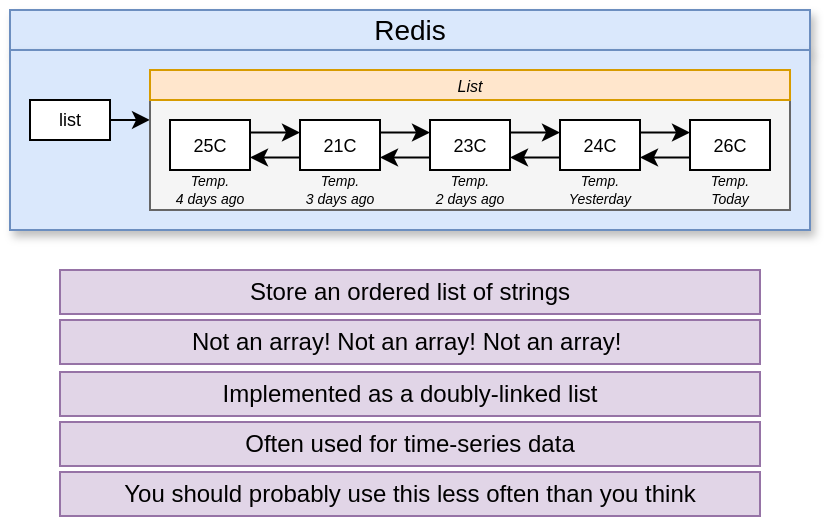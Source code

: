 <mxfile version="13.3.7" type="device" pages="15"><diagram id="NT-XjXsqgyj3DHoCKqt5" name="01 - lists"><mxGraphModel dx="491" dy="303" grid="1" gridSize="10" guides="1" tooltips="1" connect="1" arrows="1" fold="1" page="1" pageScale="1" pageWidth="1920" pageHeight="1200" math="0" shadow="0"><root><mxCell id="0"/><mxCell id="1" parent="0"/><mxCell id="RO5XhogdoFecCTdXie6H-1" value="Redis" style="rounded=0;whiteSpace=wrap;html=1;shadow=1;fontSize=14;align=center;fillColor=#dae8fc;strokeColor=#6c8ebf;" vertex="1" parent="1"><mxGeometry x="860" y="380" width="400" height="20" as="geometry"/></mxCell><mxCell id="RO5XhogdoFecCTdXie6H-2" value="" style="rounded=0;whiteSpace=wrap;html=1;shadow=1;fontSize=14;align=center;fillColor=#dae8fc;strokeColor=#6c8ebf;" vertex="1" parent="1"><mxGeometry x="860" y="400" width="400" height="90" as="geometry"/></mxCell><mxCell id="RO5XhogdoFecCTdXie6H-3" style="edgeStyle=orthogonalEdgeStyle;rounded=0;orthogonalLoop=1;jettySize=auto;html=1;exitX=1;exitY=0.5;exitDx=0;exitDy=0;fontSize=11;" edge="1" parent="1" source="RO5XhogdoFecCTdXie6H-4"><mxGeometry relative="1" as="geometry"><mxPoint x="930.0" y="434.984" as="targetPoint"/></mxGeometry></mxCell><mxCell id="RO5XhogdoFecCTdXie6H-4" value="list" style="rounded=0;whiteSpace=wrap;html=1;fontSize=9;" vertex="1" parent="1"><mxGeometry x="870" y="425" width="40" height="20" as="geometry"/></mxCell><mxCell id="RO5XhogdoFecCTdXie6H-5" value="" style="rounded=0;whiteSpace=wrap;html=1;fontSize=9;align=center;fontStyle=2;fillColor=#f5f5f5;strokeColor=#666666;fontColor=#333333;" vertex="1" parent="1"><mxGeometry x="930" y="425" width="320" height="55" as="geometry"/></mxCell><mxCell id="RO5XhogdoFecCTdXie6H-58" style="edgeStyle=orthogonalEdgeStyle;rounded=0;orthogonalLoop=1;jettySize=auto;html=1;exitX=1;exitY=0.25;exitDx=0;exitDy=0;entryX=0;entryY=0.25;entryDx=0;entryDy=0;fontSize=9;" edge="1" parent="1" source="RO5XhogdoFecCTdXie6H-9" target="RO5XhogdoFecCTdXie6H-54"><mxGeometry relative="1" as="geometry"/></mxCell><mxCell id="RO5XhogdoFecCTdXie6H-9" value="25C" style="rounded=0;whiteSpace=wrap;html=1;fontSize=9;" vertex="1" parent="1"><mxGeometry x="940" y="435" width="40" height="25" as="geometry"/></mxCell><mxCell id="RO5XhogdoFecCTdXie6H-27" value="List" style="rounded=0;whiteSpace=wrap;html=1;fillColor=#ffe6cc;strokeColor=#d79b00;fontStyle=2;fontSize=8;" vertex="1" parent="1"><mxGeometry x="930" y="410" width="320" height="15" as="geometry"/></mxCell><mxCell id="RO5XhogdoFecCTdXie6H-61" style="edgeStyle=orthogonalEdgeStyle;rounded=0;orthogonalLoop=1;jettySize=auto;html=1;exitX=1;exitY=0.25;exitDx=0;exitDy=0;entryX=0;entryY=0.25;entryDx=0;entryDy=0;fontSize=9;" edge="1" parent="1" source="RO5XhogdoFecCTdXie6H-54" target="RO5XhogdoFecCTdXie6H-55"><mxGeometry relative="1" as="geometry"/></mxCell><mxCell id="RO5XhogdoFecCTdXie6H-67" style="edgeStyle=orthogonalEdgeStyle;rounded=0;orthogonalLoop=1;jettySize=auto;html=1;exitX=0;exitY=0.75;exitDx=0;exitDy=0;entryX=1;entryY=0.75;entryDx=0;entryDy=0;fontSize=9;" edge="1" parent="1" source="RO5XhogdoFecCTdXie6H-54" target="RO5XhogdoFecCTdXie6H-9"><mxGeometry relative="1" as="geometry"/></mxCell><mxCell id="RO5XhogdoFecCTdXie6H-54" value="21C" style="rounded=0;whiteSpace=wrap;html=1;fontSize=9;" vertex="1" parent="1"><mxGeometry x="1005" y="435" width="40" height="25" as="geometry"/></mxCell><mxCell id="RO5XhogdoFecCTdXie6H-62" style="edgeStyle=orthogonalEdgeStyle;rounded=0;orthogonalLoop=1;jettySize=auto;html=1;exitX=1;exitY=0.25;exitDx=0;exitDy=0;entryX=0;entryY=0.25;entryDx=0;entryDy=0;fontSize=9;" edge="1" parent="1" source="RO5XhogdoFecCTdXie6H-55" target="RO5XhogdoFecCTdXie6H-57"><mxGeometry relative="1" as="geometry"/></mxCell><mxCell id="RO5XhogdoFecCTdXie6H-66" style="edgeStyle=orthogonalEdgeStyle;rounded=0;orthogonalLoop=1;jettySize=auto;html=1;exitX=0;exitY=0.75;exitDx=0;exitDy=0;entryX=1;entryY=0.75;entryDx=0;entryDy=0;fontSize=9;" edge="1" parent="1" source="RO5XhogdoFecCTdXie6H-55" target="RO5XhogdoFecCTdXie6H-54"><mxGeometry relative="1" as="geometry"/></mxCell><mxCell id="RO5XhogdoFecCTdXie6H-55" value="23C" style="rounded=0;whiteSpace=wrap;html=1;fontSize=9;" vertex="1" parent="1"><mxGeometry x="1070" y="435" width="40" height="25" as="geometry"/></mxCell><mxCell id="RO5XhogdoFecCTdXie6H-64" style="edgeStyle=orthogonalEdgeStyle;rounded=0;orthogonalLoop=1;jettySize=auto;html=1;exitX=0;exitY=0.75;exitDx=0;exitDy=0;entryX=1;entryY=0.75;entryDx=0;entryDy=0;fontSize=9;" edge="1" parent="1" source="RO5XhogdoFecCTdXie6H-56" target="RO5XhogdoFecCTdXie6H-57"><mxGeometry relative="1" as="geometry"/></mxCell><mxCell id="RO5XhogdoFecCTdXie6H-56" value="26C" style="rounded=0;whiteSpace=wrap;html=1;fontSize=9;" vertex="1" parent="1"><mxGeometry x="1200" y="435" width="40" height="25" as="geometry"/></mxCell><mxCell id="RO5XhogdoFecCTdXie6H-63" style="edgeStyle=orthogonalEdgeStyle;rounded=0;orthogonalLoop=1;jettySize=auto;html=1;exitX=1;exitY=0.25;exitDx=0;exitDy=0;entryX=0;entryY=0.25;entryDx=0;entryDy=0;fontSize=9;" edge="1" parent="1" source="RO5XhogdoFecCTdXie6H-57" target="RO5XhogdoFecCTdXie6H-56"><mxGeometry relative="1" as="geometry"/></mxCell><mxCell id="RO5XhogdoFecCTdXie6H-65" style="edgeStyle=orthogonalEdgeStyle;rounded=0;orthogonalLoop=1;jettySize=auto;html=1;exitX=0;exitY=0.75;exitDx=0;exitDy=0;entryX=1;entryY=0.75;entryDx=0;entryDy=0;fontSize=9;" edge="1" parent="1" source="RO5XhogdoFecCTdXie6H-57" target="RO5XhogdoFecCTdXie6H-55"><mxGeometry relative="1" as="geometry"/></mxCell><mxCell id="RO5XhogdoFecCTdXie6H-57" value="24C" style="rounded=0;whiteSpace=wrap;html=1;fontSize=9;" vertex="1" parent="1"><mxGeometry x="1135" y="435" width="40" height="25" as="geometry"/></mxCell><mxCell id="RO5XhogdoFecCTdXie6H-68" value="&lt;i style=&quot;font-size: 7px&quot;&gt;Temp. Today&lt;/i&gt;" style="text;html=1;strokeColor=none;fillColor=none;align=center;verticalAlign=middle;whiteSpace=wrap;rounded=0;fontSize=7;" vertex="1" parent="1"><mxGeometry x="1200" y="460" width="40" height="20" as="geometry"/></mxCell><mxCell id="RO5XhogdoFecCTdXie6H-69" value="&lt;i style=&quot;font-size: 7px;&quot;&gt;Temp. Yesterday&lt;/i&gt;" style="text;html=1;strokeColor=none;fillColor=none;align=center;verticalAlign=middle;whiteSpace=wrap;rounded=0;fontSize=7;" vertex="1" parent="1"><mxGeometry x="1135" y="460" width="40" height="20" as="geometry"/></mxCell><mxCell id="RO5XhogdoFecCTdXie6H-70" value="&lt;i style=&quot;font-size: 7px&quot;&gt;Temp. &lt;br&gt;2 days ago&lt;/i&gt;" style="text;html=1;strokeColor=none;fillColor=none;align=center;verticalAlign=middle;whiteSpace=wrap;rounded=0;fontSize=7;" vertex="1" parent="1"><mxGeometry x="1070" y="460" width="40" height="20" as="geometry"/></mxCell><mxCell id="RO5XhogdoFecCTdXie6H-71" value="&lt;i style=&quot;font-size: 7px&quot;&gt;Temp. &lt;br&gt;3 days ago&lt;/i&gt;" style="text;html=1;strokeColor=none;fillColor=none;align=center;verticalAlign=middle;whiteSpace=wrap;rounded=0;fontSize=7;" vertex="1" parent="1"><mxGeometry x="1005" y="460" width="40" height="20" as="geometry"/></mxCell><mxCell id="RO5XhogdoFecCTdXie6H-72" value="&lt;i style=&quot;font-size: 7px&quot;&gt;Temp. &lt;br&gt;4 days ago&lt;/i&gt;" style="text;html=1;strokeColor=none;fillColor=none;align=center;verticalAlign=middle;whiteSpace=wrap;rounded=0;fontSize=7;" vertex="1" parent="1"><mxGeometry x="940" y="460" width="40" height="20" as="geometry"/></mxCell><mxCell id="RO5XhogdoFecCTdXie6H-73" value="Store an ordered list of strings" style="rounded=0;whiteSpace=wrap;html=1;fontSize=12;fillColor=#e1d5e7;strokeColor=#9673a6;" vertex="1" parent="1"><mxGeometry x="885" y="510" width="350" height="22" as="geometry"/></mxCell><mxCell id="RO5XhogdoFecCTdXie6H-75" value="Not an array! Not an array! Not an array!&amp;nbsp;" style="rounded=0;whiteSpace=wrap;html=1;fontSize=12;fillColor=#e1d5e7;strokeColor=#9673a6;" vertex="1" parent="1"><mxGeometry x="885" y="535" width="350" height="22" as="geometry"/></mxCell><mxCell id="RO5XhogdoFecCTdXie6H-76" value="Implemented as a doubly-linked list" style="rounded=0;whiteSpace=wrap;html=1;fontSize=12;fillColor=#e1d5e7;strokeColor=#9673a6;" vertex="1" parent="1"><mxGeometry x="885" y="561" width="350" height="22" as="geometry"/></mxCell><mxCell id="RO5XhogdoFecCTdXie6H-77" value="Often used for time-series data" style="rounded=0;whiteSpace=wrap;html=1;fontSize=12;fillColor=#e1d5e7;strokeColor=#9673a6;" vertex="1" parent="1"><mxGeometry x="885" y="586" width="350" height="22" as="geometry"/></mxCell><mxCell id="RO5XhogdoFecCTdXie6H-78" value="You should probably use this less often than you think" style="rounded=0;whiteSpace=wrap;html=1;fontSize=12;fillColor=#e1d5e7;strokeColor=#9673a6;" vertex="1" parent="1"><mxGeometry x="885" y="611" width="350" height="22" as="geometry"/></mxCell></root></mxGraphModel></diagram><diagram id="8hlEBCyRVnKnmqcUpqtt" name="02 - cmds"><mxGraphModel dx="529" dy="327" grid="1" gridSize="10" guides="1" tooltips="1" connect="1" arrows="1" fold="1" page="1" pageScale="1" pageWidth="1920" pageHeight="1200" math="0" shadow="0"><root><mxCell id="zj9Z3sMrpvGN0cVs-xbf-0"/><mxCell id="zj9Z3sMrpvGN0cVs-xbf-1" parent="zj9Z3sMrpvGN0cVs-xbf-0"/><mxCell id="zj9Z3sMrpvGN0cVs-xbf-2" value="Commands for Handling Lists" style="rounded=0;whiteSpace=wrap;html=1;fillColor=#dae8fc;strokeColor=#6c8ebf;fontStyle=1;fontSize=15;" vertex="1" parent="zj9Z3sMrpvGN0cVs-xbf-1"><mxGeometry x="630" y="370" width="320" height="30" as="geometry"/></mxCell><mxCell id="zj9Z3sMrpvGN0cVs-xbf-3" value="" style="rounded=0;whiteSpace=wrap;html=1;fillColor=#dae8fc;strokeColor=#6c8ebf;fontStyle=1;fontSize=16;" vertex="1" parent="zj9Z3sMrpvGN0cVs-xbf-1"><mxGeometry x="630" y="400" width="320" height="250" as="geometry"/></mxCell><mxCell id="zj9Z3sMrpvGN0cVs-xbf-4" value="BLMOVE" style="rounded=0;whiteSpace=wrap;html=1;fontSize=11;" vertex="1" parent="zj9Z3sMrpvGN0cVs-xbf-1"><mxGeometry x="639.75" y="588" width="75" height="20" as="geometry"/></mxCell><mxCell id="zj9Z3sMrpvGN0cVs-xbf-5" value="BLMPOP" style="rounded=0;whiteSpace=wrap;html=1;fontSize=11;" vertex="1" parent="zj9Z3sMrpvGN0cVs-xbf-1"><mxGeometry x="714.75" y="588" width="75" height="20" as="geometry"/></mxCell><mxCell id="zj9Z3sMrpvGN0cVs-xbf-6" value="BLPOP" style="rounded=0;whiteSpace=wrap;html=1;fontSize=11;" vertex="1" parent="zj9Z3sMrpvGN0cVs-xbf-1"><mxGeometry x="789.75" y="588" width="75" height="20" as="geometry"/></mxCell><mxCell id="zj9Z3sMrpvGN0cVs-xbf-7" value="BRPOP" style="rounded=0;whiteSpace=wrap;html=1;fontSize=11;" vertex="1" parent="zj9Z3sMrpvGN0cVs-xbf-1"><mxGeometry x="864.75" y="588" width="75" height="20" as="geometry"/></mxCell><mxCell id="zj9Z3sMrpvGN0cVs-xbf-8" value="BRPOPLPUSH" style="rounded=0;whiteSpace=wrap;html=1;fontSize=10;" vertex="1" parent="zj9Z3sMrpvGN0cVs-xbf-1"><mxGeometry x="639.75" y="608" width="75" height="20" as="geometry"/></mxCell><mxCell id="zj9Z3sMrpvGN0cVs-xbf-9" value="LINDEX" style="rounded=0;whiteSpace=wrap;html=1;fontSize=11;fillColor=#f5f5f5;strokeColor=#666666;fontColor=#333333;fontStyle=2" vertex="1" parent="zj9Z3sMrpvGN0cVs-xbf-1"><mxGeometry x="640.25" y="427" width="75" height="20" as="geometry"/></mxCell><mxCell id="zj9Z3sMrpvGN0cVs-xbf-10" value="LINSERT" style="rounded=0;whiteSpace=wrap;html=1;fontSize=11;" vertex="1" parent="zj9Z3sMrpvGN0cVs-xbf-1"><mxGeometry x="714.75" y="487" width="75" height="20" as="geometry"/></mxCell><mxCell id="zj9Z3sMrpvGN0cVs-xbf-11" value="LLEN" style="rounded=0;whiteSpace=wrap;html=1;fontSize=11;fillColor=#f5f5f5;strokeColor=#666666;fontColor=#333333;fontStyle=2" vertex="1" parent="zj9Z3sMrpvGN0cVs-xbf-1"><mxGeometry x="715.25" y="427" width="75" height="20" as="geometry"/></mxCell><mxCell id="zj9Z3sMrpvGN0cVs-xbf-12" value="LMOVE" style="rounded=0;whiteSpace=wrap;html=1;fontSize=11;" vertex="1" parent="zj9Z3sMrpvGN0cVs-xbf-1"><mxGeometry x="789.75" y="487" width="75" height="20" as="geometry"/></mxCell><mxCell id="zj9Z3sMrpvGN0cVs-xbf-13" value="LMPOP" style="rounded=0;whiteSpace=wrap;html=1;fontSize=11;" vertex="1" parent="zj9Z3sMrpvGN0cVs-xbf-1"><mxGeometry x="789.75" y="507" width="75" height="20" as="geometry"/></mxCell><mxCell id="zj9Z3sMrpvGN0cVs-xbf-14" value="LPOP" style="rounded=0;whiteSpace=wrap;html=1;fontSize=11;fillColor=#f5f5f5;strokeColor=#666666;fontColor=#333333;" vertex="1" parent="zj9Z3sMrpvGN0cVs-xbf-1"><mxGeometry x="639.75" y="487" width="75" height="20" as="geometry"/></mxCell><mxCell id="zj9Z3sMrpvGN0cVs-xbf-15" value="LPOS" style="rounded=0;whiteSpace=wrap;html=1;fontSize=11;fillColor=#f5f5f5;strokeColor=#666666;fontColor=#333333;fontStyle=2" vertex="1" parent="zj9Z3sMrpvGN0cVs-xbf-1"><mxGeometry x="790.25" y="427" width="75" height="20" as="geometry"/></mxCell><mxCell id="zj9Z3sMrpvGN0cVs-xbf-16" value="LPUSH" style="rounded=0;whiteSpace=wrap;html=1;fontSize=11;fillColor=#f5f5f5;strokeColor=#666666;fontColor=#333333;fontStyle=2" vertex="1" parent="zj9Z3sMrpvGN0cVs-xbf-1"><mxGeometry x="639.75" y="507" width="75" height="20" as="geometry"/></mxCell><mxCell id="zj9Z3sMrpvGN0cVs-xbf-17" value="LPUSHX" style="rounded=0;whiteSpace=wrap;html=1;fontSize=11;" vertex="1" parent="zj9Z3sMrpvGN0cVs-xbf-1"><mxGeometry x="714.75" y="507" width="75" height="20" as="geometry"/></mxCell><mxCell id="zj9Z3sMrpvGN0cVs-xbf-18" value="LRANGE" style="rounded=0;whiteSpace=wrap;html=1;fontSize=11;fillColor=#f5f5f5;strokeColor=#666666;fontColor=#333333;fontStyle=2" vertex="1" parent="zj9Z3sMrpvGN0cVs-xbf-1"><mxGeometry x="864.75" y="427" width="75" height="20" as="geometry"/></mxCell><mxCell id="zj9Z3sMrpvGN0cVs-xbf-19" value="LREM" style="rounded=0;whiteSpace=wrap;html=1;fontSize=11;" vertex="1" parent="zj9Z3sMrpvGN0cVs-xbf-1"><mxGeometry x="864.75" y="487" width="75" height="20" as="geometry"/></mxCell><mxCell id="zj9Z3sMrpvGN0cVs-xbf-20" value="LSET" style="rounded=0;whiteSpace=wrap;html=1;fontSize=11;fillColor=#f5f5f5;strokeColor=#666666;fontColor=#333333;fontStyle=2" vertex="1" parent="zj9Z3sMrpvGN0cVs-xbf-1"><mxGeometry x="714.75" y="527" width="75" height="20" as="geometry"/></mxCell><mxCell id="zj9Z3sMrpvGN0cVs-xbf-24" value="LTRIM" style="rounded=0;whiteSpace=wrap;html=1;fontSize=11;fillColor=#f5f5f5;strokeColor=#666666;fontColor=#333333;" vertex="1" parent="zj9Z3sMrpvGN0cVs-xbf-1"><mxGeometry x="789.75" y="527" width="75" height="20" as="geometry"/></mxCell><mxCell id="zj9Z3sMrpvGN0cVs-xbf-25" value="RPOP" style="rounded=0;whiteSpace=wrap;html=1;fontSize=11;fillColor=#f5f5f5;strokeColor=#666666;fontColor=#333333;" vertex="1" parent="zj9Z3sMrpvGN0cVs-xbf-1"><mxGeometry x="864.75" y="507" width="75" height="20" as="geometry"/></mxCell><mxCell id="zj9Z3sMrpvGN0cVs-xbf-26" value="RPOPLPUSH" style="rounded=0;whiteSpace=wrap;html=1;fontSize=11;" vertex="1" parent="zj9Z3sMrpvGN0cVs-xbf-1"><mxGeometry x="714.75" y="608" width="75" height="20" as="geometry"/></mxCell><mxCell id="zj9Z3sMrpvGN0cVs-xbf-27" value="RPUSH" style="rounded=0;whiteSpace=wrap;html=1;fontSize=11;fillColor=#f5f5f5;strokeColor=#666666;fontColor=#333333;fontStyle=2" vertex="1" parent="zj9Z3sMrpvGN0cVs-xbf-1"><mxGeometry x="864.75" y="527" width="75" height="20" as="geometry"/></mxCell><mxCell id="zj9Z3sMrpvGN0cVs-xbf-28" value="RPUSHX" style="rounded=0;whiteSpace=wrap;html=1;fontSize=11;" vertex="1" parent="zj9Z3sMrpvGN0cVs-xbf-1"><mxGeometry x="639.75" y="527" width="75" height="20" as="geometry"/></mxCell><mxCell id="zj9Z3sMrpvGN0cVs-xbf-30" value="&lt;b&gt;Add/Remove/Update Data&lt;/b&gt;" style="rounded=0;whiteSpace=wrap;html=1;fontSize=9;fillColor=#ffe6cc;strokeColor=#d79b00;fontStyle=2" vertex="1" parent="zj9Z3sMrpvGN0cVs-xbf-1"><mxGeometry x="639.75" y="470" width="300" height="17" as="geometry"/></mxCell><mxCell id="zj9Z3sMrpvGN0cVs-xbf-31" value="&lt;b&gt;GET Data&lt;/b&gt;" style="rounded=0;whiteSpace=wrap;html=1;fontSize=9;fillColor=#ffe6cc;strokeColor=#d79b00;fontStyle=2" vertex="1" parent="zj9Z3sMrpvGN0cVs-xbf-1"><mxGeometry x="640.25" y="410" width="300" height="17" as="geometry"/></mxCell><mxCell id="zj9Z3sMrpvGN0cVs-xbf-32" value="Probably Not Needed" style="rounded=0;whiteSpace=wrap;html=1;fontSize=9;fillColor=#ffe6cc;strokeColor=#d79b00;fontStyle=2" vertex="1" parent="zj9Z3sMrpvGN0cVs-xbf-1"><mxGeometry x="639.75" y="571" width="300" height="17" as="geometry"/></mxCell></root></mxGraphModel></diagram><diagram id="t8mn-0n0Y3Qw3edPg5fc" name="03 - push"><mxGraphModel dx="584" dy="360" grid="1" gridSize="10" guides="1" tooltips="1" connect="1" arrows="1" fold="1" page="1" pageScale="1" pageWidth="1920" pageHeight="1200" math="0" shadow="0"><root><mxCell id="9XGFA8tOLHG7LRJzQXRU-0"/><mxCell id="9XGFA8tOLHG7LRJzQXRU-1" parent="9XGFA8tOLHG7LRJzQXRU-0"/><mxCell id="9XGFA8tOLHG7LRJzQXRU-2" value="LPUSH" style="rounded=0;whiteSpace=wrap;html=1;fontSize=18;fillColor=#dae8fc;strokeColor=#6c8ebf;fontStyle=1" vertex="1" parent="9XGFA8tOLHG7LRJzQXRU-1"><mxGeometry x="710" y="410" width="120" height="30" as="geometry"/></mxCell><mxCell id="9XGFA8tOLHG7LRJzQXRU-3" value="temps" style="rounded=0;whiteSpace=wrap;html=1;fontSize=18;fillColor=#dae8fc;strokeColor=#6c8ebf;" vertex="1" parent="9XGFA8tOLHG7LRJzQXRU-1"><mxGeometry x="750" y="440" width="140" height="40" as="geometry"/></mxCell><mxCell id="9XGFA8tOLHG7LRJzQXRU-4" value="20" style="rounded=0;whiteSpace=wrap;html=1;fontSize=18;fillColor=#dae8fc;strokeColor=#6c8ebf;" vertex="1" parent="9XGFA8tOLHG7LRJzQXRU-1"><mxGeometry x="750" y="480" width="140" height="40" as="geometry"/></mxCell><mxCell id="9XGFA8tOLHG7LRJzQXRU-5" style="edgeStyle=orthogonalEdgeStyle;rounded=0;orthogonalLoop=1;jettySize=auto;html=1;exitX=1;exitY=0.5;exitDx=0;exitDy=0;fontSize=12;" edge="1" parent="9XGFA8tOLHG7LRJzQXRU-1"><mxGeometry relative="1" as="geometry"><mxPoint x="930" y="460" as="targetPoint"/><mxPoint x="890" y="460" as="sourcePoint"/></mxGeometry></mxCell><mxCell id="9XGFA8tOLHG7LRJzQXRU-6" value="Find the key 'temps'" style="rounded=0;whiteSpace=wrap;html=1;fontSize=12;fillColor=#f5f5f5;strokeColor=#666666;fontColor=#333333;" vertex="1" parent="9XGFA8tOLHG7LRJzQXRU-1"><mxGeometry x="930" y="440" width="140" height="40" as="geometry"/></mxCell><mxCell id="9XGFA8tOLHG7LRJzQXRU-7" style="edgeStyle=orthogonalEdgeStyle;rounded=0;orthogonalLoop=1;jettySize=auto;html=1;exitX=1;exitY=0.5;exitDx=0;exitDy=0;fontSize=12;" edge="1" parent="9XGFA8tOLHG7LRJzQXRU-1"><mxGeometry relative="1" as="geometry"><mxPoint x="930" y="500" as="targetPoint"/><mxPoint x="890" y="500" as="sourcePoint"/></mxGeometry></mxCell><mxCell id="9XGFA8tOLHG7LRJzQXRU-8" value="Adds this value" style="rounded=0;whiteSpace=wrap;html=1;fontSize=12;fillColor=#f5f5f5;strokeColor=#666666;fontColor=#333333;" vertex="1" parent="9XGFA8tOLHG7LRJzQXRU-1"><mxGeometry x="930" y="480" width="140" height="40" as="geometry"/></mxCell><mxCell id="9XGFA8tOLHG7LRJzQXRU-12" value="Add an element to the &lt;b&gt;left&lt;/b&gt; side (&lt;b&gt;start&lt;/b&gt;) of the list" style="rounded=0;whiteSpace=wrap;html=1;fontSize=14;align=center;fillColor=#f8cecc;strokeColor=#b85450;" vertex="1" parent="9XGFA8tOLHG7LRJzQXRU-1"><mxGeometry x="845" y="390" width="230" height="40" as="geometry"/></mxCell><mxCell id="9XGFA8tOLHG7LRJzQXRU-13" value="RPUSH" style="rounded=0;whiteSpace=wrap;html=1;fontSize=18;fillColor=#dae8fc;strokeColor=#6c8ebf;fontStyle=1" vertex="1" parent="9XGFA8tOLHG7LRJzQXRU-1"><mxGeometry x="710" y="580" width="120" height="30" as="geometry"/></mxCell><mxCell id="9XGFA8tOLHG7LRJzQXRU-14" value="temps" style="rounded=0;whiteSpace=wrap;html=1;fontSize=18;fillColor=#dae8fc;strokeColor=#6c8ebf;" vertex="1" parent="9XGFA8tOLHG7LRJzQXRU-1"><mxGeometry x="750" y="610" width="140" height="40" as="geometry"/></mxCell><mxCell id="9XGFA8tOLHG7LRJzQXRU-15" value="25" style="rounded=0;whiteSpace=wrap;html=1;fontSize=18;fillColor=#dae8fc;strokeColor=#6c8ebf;" vertex="1" parent="9XGFA8tOLHG7LRJzQXRU-1"><mxGeometry x="750" y="650" width="140" height="40" as="geometry"/></mxCell><mxCell id="9XGFA8tOLHG7LRJzQXRU-16" style="edgeStyle=orthogonalEdgeStyle;rounded=0;orthogonalLoop=1;jettySize=auto;html=1;exitX=1;exitY=0.5;exitDx=0;exitDy=0;fontSize=12;" edge="1" parent="9XGFA8tOLHG7LRJzQXRU-1"><mxGeometry relative="1" as="geometry"><mxPoint x="930" y="630" as="targetPoint"/><mxPoint x="890" y="630" as="sourcePoint"/></mxGeometry></mxCell><mxCell id="9XGFA8tOLHG7LRJzQXRU-17" value="Find the key 'temps'" style="rounded=0;whiteSpace=wrap;html=1;fontSize=12;fillColor=#f5f5f5;strokeColor=#666666;fontColor=#333333;" vertex="1" parent="9XGFA8tOLHG7LRJzQXRU-1"><mxGeometry x="930" y="610" width="140" height="40" as="geometry"/></mxCell><mxCell id="9XGFA8tOLHG7LRJzQXRU-18" style="edgeStyle=orthogonalEdgeStyle;rounded=0;orthogonalLoop=1;jettySize=auto;html=1;exitX=1;exitY=0.5;exitDx=0;exitDy=0;fontSize=12;" edge="1" parent="9XGFA8tOLHG7LRJzQXRU-1"><mxGeometry relative="1" as="geometry"><mxPoint x="930" y="670" as="targetPoint"/><mxPoint x="890" y="670" as="sourcePoint"/></mxGeometry></mxCell><mxCell id="9XGFA8tOLHG7LRJzQXRU-19" value="Adds this value" style="rounded=0;whiteSpace=wrap;html=1;fontSize=12;fillColor=#f5f5f5;strokeColor=#666666;fontColor=#333333;" vertex="1" parent="9XGFA8tOLHG7LRJzQXRU-1"><mxGeometry x="930" y="650" width="140" height="40" as="geometry"/></mxCell><mxCell id="9XGFA8tOLHG7LRJzQXRU-20" value="Add an element to the &lt;b&gt;right&lt;/b&gt; side (&lt;b&gt;end&lt;/b&gt;) of the list" style="rounded=0;whiteSpace=wrap;html=1;fontSize=14;align=center;fillColor=#f8cecc;strokeColor=#b85450;" vertex="1" parent="9XGFA8tOLHG7LRJzQXRU-1"><mxGeometry x="845" y="560" width="230" height="40" as="geometry"/></mxCell></root></mxGraphModel></diagram><diagram id="oGmTY9k1TgyvYsQCKYv5" name="04 - push"><mxGraphModel dx="484" dy="299" grid="1" gridSize="10" guides="1" tooltips="1" connect="1" arrows="1" fold="1" page="1" pageScale="1" pageWidth="1920" pageHeight="1200" math="0" shadow="0"><root><mxCell id="TXQB241QL0lwtwzYBVmB-0"/><mxCell id="TXQB241QL0lwtwzYBVmB-1" parent="TXQB241QL0lwtwzYBVmB-0"/><mxCell id="TXQB241QL0lwtwzYBVmB-2" value="Redis" style="rounded=0;whiteSpace=wrap;html=1;shadow=1;fontSize=14;align=center;fillColor=#dae8fc;strokeColor=#6c8ebf;" vertex="1" parent="TXQB241QL0lwtwzYBVmB-1"><mxGeometry x="860" y="380" width="400" height="20" as="geometry"/></mxCell><mxCell id="TXQB241QL0lwtwzYBVmB-3" value="" style="rounded=0;whiteSpace=wrap;html=1;shadow=1;fontSize=14;align=center;fillColor=#dae8fc;strokeColor=#6c8ebf;" vertex="1" parent="TXQB241QL0lwtwzYBVmB-1"><mxGeometry x="860" y="400" width="400" height="90" as="geometry"/></mxCell><mxCell id="TXQB241QL0lwtwzYBVmB-4" style="edgeStyle=orthogonalEdgeStyle;rounded=0;orthogonalLoop=1;jettySize=auto;html=1;exitX=1;exitY=0.5;exitDx=0;exitDy=0;fontSize=11;" edge="1" parent="TXQB241QL0lwtwzYBVmB-1" source="TXQB241QL0lwtwzYBVmB-5"><mxGeometry relative="1" as="geometry"><mxPoint x="930.0" y="434.984" as="targetPoint"/></mxGeometry></mxCell><mxCell id="TXQB241QL0lwtwzYBVmB-5" value="list" style="rounded=0;whiteSpace=wrap;html=1;fontSize=9;" vertex="1" parent="TXQB241QL0lwtwzYBVmB-1"><mxGeometry x="870" y="425" width="40" height="20" as="geometry"/></mxCell><mxCell id="TXQB241QL0lwtwzYBVmB-6" value="" style="rounded=0;whiteSpace=wrap;html=1;fontSize=9;align=center;fontStyle=2;fillColor=#f5f5f5;strokeColor=#666666;fontColor=#333333;" vertex="1" parent="TXQB241QL0lwtwzYBVmB-1"><mxGeometry x="930" y="425" width="320" height="55" as="geometry"/></mxCell><mxCell id="TXQB241QL0lwtwzYBVmB-9" value="List" style="rounded=0;whiteSpace=wrap;html=1;fillColor=#ffe6cc;strokeColor=#d79b00;fontStyle=2;fontSize=8;" vertex="1" parent="TXQB241QL0lwtwzYBVmB-1"><mxGeometry x="930" y="410" width="320" height="15" as="geometry"/></mxCell><mxCell id="TXQB241QL0lwtwzYBVmB-10" style="edgeStyle=orthogonalEdgeStyle;rounded=0;orthogonalLoop=1;jettySize=auto;html=1;exitX=1;exitY=0.25;exitDx=0;exitDy=0;entryX=0;entryY=0.25;entryDx=0;entryDy=0;fontSize=9;" edge="1" parent="TXQB241QL0lwtwzYBVmB-1" source="TXQB241QL0lwtwzYBVmB-12" target="TXQB241QL0lwtwzYBVmB-15"><mxGeometry relative="1" as="geometry"/></mxCell><mxCell id="TXQB241QL0lwtwzYBVmB-12" value="21C" style="rounded=0;whiteSpace=wrap;html=1;fontSize=9;" vertex="1" parent="TXQB241QL0lwtwzYBVmB-1"><mxGeometry x="1005" y="440" width="40" height="25" as="geometry"/></mxCell><mxCell id="TXQB241QL0lwtwzYBVmB-13" style="edgeStyle=orthogonalEdgeStyle;rounded=0;orthogonalLoop=1;jettySize=auto;html=1;exitX=1;exitY=0.25;exitDx=0;exitDy=0;entryX=0;entryY=0.25;entryDx=0;entryDy=0;fontSize=9;" edge="1" parent="TXQB241QL0lwtwzYBVmB-1" source="TXQB241QL0lwtwzYBVmB-15" target="TXQB241QL0lwtwzYBVmB-20"><mxGeometry relative="1" as="geometry"/></mxCell><mxCell id="TXQB241QL0lwtwzYBVmB-14" style="edgeStyle=orthogonalEdgeStyle;rounded=0;orthogonalLoop=1;jettySize=auto;html=1;exitX=0;exitY=0.75;exitDx=0;exitDy=0;entryX=1;entryY=0.75;entryDx=0;entryDy=0;fontSize=9;" edge="1" parent="TXQB241QL0lwtwzYBVmB-1" source="TXQB241QL0lwtwzYBVmB-15" target="TXQB241QL0lwtwzYBVmB-12"><mxGeometry relative="1" as="geometry"/></mxCell><mxCell id="TXQB241QL0lwtwzYBVmB-15" value="23C" style="rounded=0;whiteSpace=wrap;html=1;fontSize=9;" vertex="1" parent="TXQB241QL0lwtwzYBVmB-1"><mxGeometry x="1070" y="440" width="40" height="25" as="geometry"/></mxCell><mxCell id="TXQB241QL0lwtwzYBVmB-19" style="edgeStyle=orthogonalEdgeStyle;rounded=0;orthogonalLoop=1;jettySize=auto;html=1;exitX=0;exitY=0.75;exitDx=0;exitDy=0;entryX=1;entryY=0.75;entryDx=0;entryDy=0;fontSize=9;" edge="1" parent="TXQB241QL0lwtwzYBVmB-1" source="TXQB241QL0lwtwzYBVmB-20" target="TXQB241QL0lwtwzYBVmB-15"><mxGeometry relative="1" as="geometry"/></mxCell><mxCell id="TXQB241QL0lwtwzYBVmB-20" value="24C" style="rounded=0;whiteSpace=wrap;html=1;fontSize=9;" vertex="1" parent="TXQB241QL0lwtwzYBVmB-1"><mxGeometry x="1135" y="440" width="40" height="25" as="geometry"/></mxCell><mxCell id="HzbLGDbMYxltFAi2gUf3-0" style="edgeStyle=orthogonalEdgeStyle;rounded=0;orthogonalLoop=1;jettySize=auto;html=1;exitX=1;exitY=0.25;exitDx=0;exitDy=0;entryX=0;entryY=0.25;entryDx=0;entryDy=0;fontSize=9;" edge="1" parent="TXQB241QL0lwtwzYBVmB-1" source="HzbLGDbMYxltFAi2gUf3-1"><mxGeometry relative="1" as="geometry"><mxPoint x="1005" y="446.25" as="targetPoint"/></mxGeometry></mxCell><mxCell id="HzbLGDbMYxltFAi2gUf3-1" value="21C" style="rounded=0;whiteSpace=wrap;html=1;fontSize=9;" vertex="1" parent="TXQB241QL0lwtwzYBVmB-1"><mxGeometry x="940" y="440" width="40" height="25" as="geometry"/></mxCell><mxCell id="HzbLGDbMYxltFAi2gUf3-2" style="edgeStyle=orthogonalEdgeStyle;rounded=0;orthogonalLoop=1;jettySize=auto;html=1;exitX=0;exitY=0.75;exitDx=0;exitDy=0;entryX=1;entryY=0.75;entryDx=0;entryDy=0;fontSize=9;" edge="1" parent="TXQB241QL0lwtwzYBVmB-1" target="HzbLGDbMYxltFAi2gUf3-1"><mxGeometry relative="1" as="geometry"><mxPoint x="1005" y="458.75" as="sourcePoint"/></mxGeometry></mxCell><mxCell id="HzbLGDbMYxltFAi2gUf3-3" style="edgeStyle=orthogonalEdgeStyle;rounded=0;orthogonalLoop=1;jettySize=auto;html=1;exitX=1;exitY=0.25;exitDx=0;exitDy=0;entryX=0;entryY=0.25;entryDx=0;entryDy=0;fontSize=9;" edge="1" parent="TXQB241QL0lwtwzYBVmB-1" target="HzbLGDbMYxltFAi2gUf3-5"><mxGeometry relative="1" as="geometry"><mxPoint x="1175" y="446.25" as="sourcePoint"/></mxGeometry></mxCell><mxCell id="HzbLGDbMYxltFAi2gUf3-4" style="edgeStyle=orthogonalEdgeStyle;rounded=0;orthogonalLoop=1;jettySize=auto;html=1;exitX=0;exitY=0.75;exitDx=0;exitDy=0;entryX=1;entryY=0.75;entryDx=0;entryDy=0;fontSize=9;" edge="1" parent="TXQB241QL0lwtwzYBVmB-1" source="HzbLGDbMYxltFAi2gUf3-5"><mxGeometry relative="1" as="geometry"><mxPoint x="1175" y="458.75" as="targetPoint"/></mxGeometry></mxCell><mxCell id="HzbLGDbMYxltFAi2gUf3-5" value="24C" style="rounded=0;whiteSpace=wrap;html=1;fontSize=9;" vertex="1" parent="TXQB241QL0lwtwzYBVmB-1"><mxGeometry x="1200" y="440" width="40" height="25" as="geometry"/></mxCell></root></mxGraphModel></diagram><diagram name="04 - get" id="GBux3AGP7Xsyhw-mlePu"><mxGraphModel dx="584" dy="360" grid="1" gridSize="10" guides="1" tooltips="1" connect="1" arrows="1" fold="1" page="1" pageScale="1" pageWidth="1920" pageHeight="1200" math="0" shadow="0"><root><mxCell id="UUm8poofr8b-1t1uUX8N-0"/><mxCell id="UUm8poofr8b-1t1uUX8N-1" parent="UUm8poofr8b-1t1uUX8N-0"/><mxCell id="UUm8poofr8b-1t1uUX8N-2" value="LLEN" style="rounded=0;whiteSpace=wrap;html=1;fontSize=18;fillColor=#dae8fc;strokeColor=#6c8ebf;fontStyle=1" vertex="1" parent="UUm8poofr8b-1t1uUX8N-1"><mxGeometry x="710" y="410" width="120" height="30" as="geometry"/></mxCell><mxCell id="UUm8poofr8b-1t1uUX8N-3" value="temps" style="rounded=0;whiteSpace=wrap;html=1;fontSize=18;fillColor=#dae8fc;strokeColor=#6c8ebf;" vertex="1" parent="UUm8poofr8b-1t1uUX8N-1"><mxGeometry x="750" y="440" width="140" height="40" as="geometry"/></mxCell><mxCell id="UUm8poofr8b-1t1uUX8N-5" style="edgeStyle=orthogonalEdgeStyle;rounded=0;orthogonalLoop=1;jettySize=auto;html=1;exitX=1;exitY=0.5;exitDx=0;exitDy=0;fontSize=12;" edge="1" parent="UUm8poofr8b-1t1uUX8N-1"><mxGeometry relative="1" as="geometry"><mxPoint x="930" y="460" as="targetPoint"/><mxPoint x="890" y="460" as="sourcePoint"/></mxGeometry></mxCell><mxCell id="UUm8poofr8b-1t1uUX8N-6" value="Find the key 'temps'" style="rounded=0;whiteSpace=wrap;html=1;fontSize=12;fillColor=#f5f5f5;strokeColor=#666666;fontColor=#333333;" vertex="1" parent="UUm8poofr8b-1t1uUX8N-1"><mxGeometry x="930" y="440" width="140" height="40" as="geometry"/></mxCell><mxCell id="UUm8poofr8b-1t1uUX8N-9" value="Get the number of elements in the list" style="rounded=0;whiteSpace=wrap;html=1;fontSize=14;align=center;fillColor=#f8cecc;strokeColor=#b85450;" vertex="1" parent="UUm8poofr8b-1t1uUX8N-1"><mxGeometry x="845" y="390" width="230" height="40" as="geometry"/></mxCell><mxCell id="UUm8poofr8b-1t1uUX8N-10" value="LINDEX" style="rounded=0;whiteSpace=wrap;html=1;fontSize=18;fillColor=#dae8fc;strokeColor=#6c8ebf;fontStyle=1" vertex="1" parent="UUm8poofr8b-1t1uUX8N-1"><mxGeometry x="710" y="555" width="120" height="30" as="geometry"/></mxCell><mxCell id="UUm8poofr8b-1t1uUX8N-11" value="temps" style="rounded=0;whiteSpace=wrap;html=1;fontSize=18;fillColor=#dae8fc;strokeColor=#6c8ebf;" vertex="1" parent="UUm8poofr8b-1t1uUX8N-1"><mxGeometry x="750" y="585" width="140" height="40" as="geometry"/></mxCell><mxCell id="UUm8poofr8b-1t1uUX8N-12" value="0" style="rounded=0;whiteSpace=wrap;html=1;fontSize=18;fillColor=#dae8fc;strokeColor=#6c8ebf;" vertex="1" parent="UUm8poofr8b-1t1uUX8N-1"><mxGeometry x="750" y="625" width="140" height="40" as="geometry"/></mxCell><mxCell id="UUm8poofr8b-1t1uUX8N-13" style="edgeStyle=orthogonalEdgeStyle;rounded=0;orthogonalLoop=1;jettySize=auto;html=1;exitX=1;exitY=0.5;exitDx=0;exitDy=0;fontSize=12;" edge="1" parent="UUm8poofr8b-1t1uUX8N-1"><mxGeometry relative="1" as="geometry"><mxPoint x="930" y="605" as="targetPoint"/><mxPoint x="890" y="605" as="sourcePoint"/></mxGeometry></mxCell><mxCell id="UUm8poofr8b-1t1uUX8N-14" value="Find the key 'temps'" style="rounded=0;whiteSpace=wrap;html=1;fontSize=12;fillColor=#f5f5f5;strokeColor=#666666;fontColor=#333333;" vertex="1" parent="UUm8poofr8b-1t1uUX8N-1"><mxGeometry x="930" y="585" width="140" height="40" as="geometry"/></mxCell><mxCell id="UUm8poofr8b-1t1uUX8N-15" style="edgeStyle=orthogonalEdgeStyle;rounded=0;orthogonalLoop=1;jettySize=auto;html=1;exitX=1;exitY=0.5;exitDx=0;exitDy=0;fontSize=12;" edge="1" parent="UUm8poofr8b-1t1uUX8N-1"><mxGeometry relative="1" as="geometry"><mxPoint x="930" y="645" as="targetPoint"/><mxPoint x="890" y="645" as="sourcePoint"/></mxGeometry></mxCell><mxCell id="UUm8poofr8b-1t1uUX8N-16" value="Get the value at the provided index" style="rounded=0;whiteSpace=wrap;html=1;fontSize=12;fillColor=#f5f5f5;strokeColor=#666666;fontColor=#333333;" vertex="1" parent="UUm8poofr8b-1t1uUX8N-1"><mxGeometry x="930" y="625" width="140" height="40" as="geometry"/></mxCell><mxCell id="UUm8poofr8b-1t1uUX8N-17" value="Get the value stored at the provided index" style="rounded=0;whiteSpace=wrap;html=1;fontSize=14;align=center;fillColor=#f8cecc;strokeColor=#b85450;" vertex="1" parent="UUm8poofr8b-1t1uUX8N-1"><mxGeometry x="845" y="535" width="230" height="40" as="geometry"/></mxCell></root></mxGraphModel></diagram><diagram id="xKj92DaUgFI7cPGpYF0W" name="06 - l"><mxGraphModel dx="484" dy="299" grid="1" gridSize="10" guides="1" tooltips="1" connect="1" arrows="1" fold="1" page="1" pageScale="1" pageWidth="1920" pageHeight="1200" math="0" shadow="0"><root><mxCell id="3lsg4JhNsekv7CvQfH_L-0"/><mxCell id="3lsg4JhNsekv7CvQfH_L-1" parent="3lsg4JhNsekv7CvQfH_L-0"/><mxCell id="3lsg4JhNsekv7CvQfH_L-2" value="LRANGE" style="rounded=0;whiteSpace=wrap;html=1;fontSize=18;fillColor=#dae8fc;strokeColor=#6c8ebf;fontStyle=1" vertex="1" parent="3lsg4JhNsekv7CvQfH_L-1"><mxGeometry x="710" y="410" width="120" height="30" as="geometry"/></mxCell><mxCell id="3lsg4JhNsekv7CvQfH_L-3" value="temps" style="rounded=0;whiteSpace=wrap;html=1;fontSize=18;fillColor=#dae8fc;strokeColor=#6c8ebf;" vertex="1" parent="3lsg4JhNsekv7CvQfH_L-1"><mxGeometry x="750" y="440" width="140" height="40" as="geometry"/></mxCell><mxCell id="3lsg4JhNsekv7CvQfH_L-4" value="0" style="rounded=0;whiteSpace=wrap;html=1;fontSize=18;fillColor=#dae8fc;strokeColor=#6c8ebf;" vertex="1" parent="3lsg4JhNsekv7CvQfH_L-1"><mxGeometry x="750" y="480" width="140" height="40" as="geometry"/></mxCell><mxCell id="3lsg4JhNsekv7CvQfH_L-5" style="edgeStyle=orthogonalEdgeStyle;rounded=0;orthogonalLoop=1;jettySize=auto;html=1;exitX=1;exitY=0.5;exitDx=0;exitDy=0;fontSize=12;" edge="1" parent="3lsg4JhNsekv7CvQfH_L-1"><mxGeometry relative="1" as="geometry"><mxPoint x="930.0" y="460" as="targetPoint"/><mxPoint x="890.0" y="460" as="sourcePoint"/></mxGeometry></mxCell><mxCell id="3lsg4JhNsekv7CvQfH_L-6" value="Find the key 'temps'" style="rounded=0;whiteSpace=wrap;html=1;fontSize=12;fillColor=#f5f5f5;strokeColor=#666666;fontColor=#333333;" vertex="1" parent="3lsg4JhNsekv7CvQfH_L-1"><mxGeometry x="930" y="440" width="140" height="40" as="geometry"/></mxCell><mxCell id="3lsg4JhNsekv7CvQfH_L-7" style="edgeStyle=orthogonalEdgeStyle;rounded=0;orthogonalLoop=1;jettySize=auto;html=1;exitX=1;exitY=0.5;exitDx=0;exitDy=0;fontSize=12;" edge="1" parent="3lsg4JhNsekv7CvQfH_L-1"><mxGeometry relative="1" as="geometry"><mxPoint x="930.0" y="500" as="targetPoint"/><mxPoint x="890.0" y="500" as="sourcePoint"/></mxGeometry></mxCell><mxCell id="3lsg4JhNsekv7CvQfH_L-8" value="Take all elements from this index..." style="rounded=0;whiteSpace=wrap;html=1;fontSize=12;fillColor=#f5f5f5;strokeColor=#666666;fontColor=#333333;" vertex="1" parent="3lsg4JhNsekv7CvQfH_L-1"><mxGeometry x="930" y="480" width="140" height="40" as="geometry"/></mxCell><mxCell id="3lsg4JhNsekv7CvQfH_L-9" value="Gets a range of elements from a list" style="rounded=0;whiteSpace=wrap;html=1;fontSize=14;align=center;fillColor=#f8cecc;strokeColor=#b85450;" vertex="1" parent="3lsg4JhNsekv7CvQfH_L-1"><mxGeometry x="845" y="390" width="230" height="40" as="geometry"/></mxCell><mxCell id="1uvC6zzNw0JrT0h-Bm7t-0" value="3" style="rounded=0;whiteSpace=wrap;html=1;fontSize=18;fillColor=#dae8fc;strokeColor=#6c8ebf;" vertex="1" parent="3lsg4JhNsekv7CvQfH_L-1"><mxGeometry x="750" y="520" width="140" height="40" as="geometry"/></mxCell><mxCell id="1uvC6zzNw0JrT0h-Bm7t-1" style="edgeStyle=orthogonalEdgeStyle;rounded=0;orthogonalLoop=1;jettySize=auto;html=1;exitX=1;exitY=0.5;exitDx=0;exitDy=0;fontSize=12;" edge="1" parent="3lsg4JhNsekv7CvQfH_L-1"><mxGeometry relative="1" as="geometry"><mxPoint x="930.0" y="540" as="targetPoint"/><mxPoint x="890.0" y="540" as="sourcePoint"/></mxGeometry></mxCell><mxCell id="1uvC6zzNw0JrT0h-Bm7t-2" value="Up to (and including!) this one" style="rounded=0;whiteSpace=wrap;html=1;fontSize=12;fillColor=#f5f5f5;strokeColor=#666666;fontColor=#333333;" vertex="1" parent="3lsg4JhNsekv7CvQfH_L-1"><mxGeometry x="930" y="520" width="140" height="40" as="geometry"/></mxCell></root></mxGraphModel></diagram><diagram name="07 - l" id="RT-HkY1tfcDKU7iNswtS"><mxGraphModel dx="521" dy="322" grid="1" gridSize="10" guides="1" tooltips="1" connect="1" arrows="1" fold="1" page="1" pageScale="1" pageWidth="1920" pageHeight="1200" math="0" shadow="0"><root><mxCell id="3mJFnTgbRdR1alDTR7mt-0"/><mxCell id="3mJFnTgbRdR1alDTR7mt-1" parent="3mJFnTgbRdR1alDTR7mt-0"/><mxCell id="3mJFnTgbRdR1alDTR7mt-2" value="LPOS" style="rounded=0;whiteSpace=wrap;html=1;fontSize=18;fillColor=#dae8fc;strokeColor=#6c8ebf;fontStyle=1" vertex="1" parent="3mJFnTgbRdR1alDTR7mt-1"><mxGeometry x="710" y="410" width="120" height="30" as="geometry"/></mxCell><mxCell id="3mJFnTgbRdR1alDTR7mt-3" value="temps" style="rounded=0;whiteSpace=wrap;html=1;fontSize=18;fillColor=#dae8fc;strokeColor=#6c8ebf;" vertex="1" parent="3mJFnTgbRdR1alDTR7mt-1"><mxGeometry x="750" y="440" width="140" height="40" as="geometry"/></mxCell><mxCell id="3mJFnTgbRdR1alDTR7mt-4" value="25" style="rounded=0;whiteSpace=wrap;html=1;fontSize=18;fillColor=#dae8fc;strokeColor=#6c8ebf;" vertex="1" parent="3mJFnTgbRdR1alDTR7mt-1"><mxGeometry x="750" y="480" width="140" height="40" as="geometry"/></mxCell><mxCell id="3mJFnTgbRdR1alDTR7mt-5" style="edgeStyle=orthogonalEdgeStyle;rounded=0;orthogonalLoop=1;jettySize=auto;html=1;exitX=1;exitY=0.5;exitDx=0;exitDy=0;fontSize=12;" edge="1" parent="3mJFnTgbRdR1alDTR7mt-1"><mxGeometry relative="1" as="geometry"><mxPoint x="930.0" y="460" as="targetPoint"/><mxPoint x="890.0" y="460" as="sourcePoint"/></mxGeometry></mxCell><mxCell id="3mJFnTgbRdR1alDTR7mt-6" value="Find the key 'temps'" style="rounded=0;whiteSpace=wrap;html=1;fontSize=12;fillColor=#f5f5f5;strokeColor=#666666;fontColor=#333333;" vertex="1" parent="3mJFnTgbRdR1alDTR7mt-1"><mxGeometry x="930" y="440" width="140" height="40" as="geometry"/></mxCell><mxCell id="3mJFnTgbRdR1alDTR7mt-7" style="edgeStyle=orthogonalEdgeStyle;rounded=0;orthogonalLoop=1;jettySize=auto;html=1;exitX=1;exitY=0.5;exitDx=0;exitDy=0;fontSize=12;" edge="1" parent="3mJFnTgbRdR1alDTR7mt-1"><mxGeometry relative="1" as="geometry"><mxPoint x="930.0" y="500" as="targetPoint"/><mxPoint x="890.0" y="500" as="sourcePoint"/></mxGeometry></mxCell><mxCell id="3mJFnTgbRdR1alDTR7mt-8" value="Look for the value '25'" style="rounded=0;whiteSpace=wrap;html=1;fontSize=12;fillColor=#f5f5f5;strokeColor=#666666;fontColor=#333333;" vertex="1" parent="3mJFnTgbRdR1alDTR7mt-1"><mxGeometry x="930" y="480" width="140" height="40" as="geometry"/></mxCell><mxCell id="3mJFnTgbRdR1alDTR7mt-9" value="Get the index of a value stored in a list" style="rounded=0;whiteSpace=wrap;html=1;fontSize=14;align=center;fillColor=#f8cecc;strokeColor=#b85450;" vertex="1" parent="3mJFnTgbRdR1alDTR7mt-1"><mxGeometry x="845" y="390" width="230" height="40" as="geometry"/></mxCell><mxCell id="3mJFnTgbRdR1alDTR7mt-10" value="RANK 2" style="rounded=0;whiteSpace=wrap;html=1;fontSize=18;fillColor=#dae8fc;strokeColor=#6c8ebf;" vertex="1" parent="3mJFnTgbRdR1alDTR7mt-1"><mxGeometry x="750" y="540" width="140" height="40" as="geometry"/></mxCell><mxCell id="3mJFnTgbRdR1alDTR7mt-11" style="edgeStyle=orthogonalEdgeStyle;rounded=0;orthogonalLoop=1;jettySize=auto;html=1;exitX=1;exitY=0.5;exitDx=0;exitDy=0;fontSize=12;" edge="1" parent="3mJFnTgbRdR1alDTR7mt-1"><mxGeometry relative="1" as="geometry"><mxPoint x="930.0" y="560" as="targetPoint"/><mxPoint x="890.0" y="560" as="sourcePoint"/></mxGeometry></mxCell><mxCell id="3mJFnTgbRdR1alDTR7mt-12" value="Find the 2nd instance of '25'" style="rounded=0;whiteSpace=wrap;html=1;fontSize=12;fillColor=#f5f5f5;strokeColor=#666666;fontColor=#333333;" vertex="1" parent="3mJFnTgbRdR1alDTR7mt-1"><mxGeometry x="930" y="540" width="140" height="40" as="geometry"/></mxCell><mxCell id="mPWU5JVhObVX7YbfOjtg-0" value="" style="endArrow=none;html=1;fontSize=9;" edge="1" parent="3mJFnTgbRdR1alDTR7mt-1"><mxGeometry width="50" height="50" relative="1" as="geometry"><mxPoint x="730" y="530" as="sourcePoint"/><mxPoint x="1090" y="530" as="targetPoint"/></mxGeometry></mxCell><mxCell id="mPWU5JVhObVX7YbfOjtg-1" value="COUNT 2" style="rounded=0;whiteSpace=wrap;html=1;fontSize=18;fillColor=#dae8fc;strokeColor=#6c8ebf;" vertex="1" parent="3mJFnTgbRdR1alDTR7mt-1"><mxGeometry x="750" y="580" width="140" height="40" as="geometry"/></mxCell><mxCell id="mPWU5JVhObVX7YbfOjtg-2" style="edgeStyle=orthogonalEdgeStyle;rounded=0;orthogonalLoop=1;jettySize=auto;html=1;exitX=1;exitY=0.5;exitDx=0;exitDy=0;fontSize=12;" edge="1" parent="3mJFnTgbRdR1alDTR7mt-1"><mxGeometry relative="1" as="geometry"><mxPoint x="930.0" y="600" as="targetPoint"/><mxPoint x="890.0" y="600" as="sourcePoint"/></mxGeometry></mxCell><mxCell id="mPWU5JVhObVX7YbfOjtg-3" value="Retrieve the index of the first 2 matches" style="rounded=0;whiteSpace=wrap;html=1;fontSize=12;fillColor=#f5f5f5;strokeColor=#666666;fontColor=#333333;" vertex="1" parent="3mJFnTgbRdR1alDTR7mt-1"><mxGeometry x="930" y="580" width="140" height="40" as="geometry"/></mxCell><mxCell id="mPWU5JVhObVX7YbfOjtg-4" value="MAXLEN 10" style="rounded=0;whiteSpace=wrap;html=1;fontSize=18;fillColor=#dae8fc;strokeColor=#6c8ebf;" vertex="1" parent="3mJFnTgbRdR1alDTR7mt-1"><mxGeometry x="750" y="620" width="140" height="40" as="geometry"/></mxCell><mxCell id="mPWU5JVhObVX7YbfOjtg-5" style="edgeStyle=orthogonalEdgeStyle;rounded=0;orthogonalLoop=1;jettySize=auto;html=1;exitX=1;exitY=0.5;exitDx=0;exitDy=0;fontSize=12;" edge="1" parent="3mJFnTgbRdR1alDTR7mt-1"><mxGeometry relative="1" as="geometry"><mxPoint x="930.0" y="640" as="targetPoint"/><mxPoint x="890.0" y="640" as="sourcePoint"/></mxGeometry></mxCell><mxCell id="mPWU5JVhObVX7YbfOjtg-6" value="Only search the first 10 elements" style="rounded=0;whiteSpace=wrap;html=1;fontSize=12;fillColor=#f5f5f5;strokeColor=#666666;fontColor=#333333;" vertex="1" parent="3mJFnTgbRdR1alDTR7mt-1"><mxGeometry x="930" y="620" width="140" height="40" as="geometry"/></mxCell></root></mxGraphModel></diagram><diagram id="8vVxrDupqE0mbCAHJS92" name="08 - pop"><mxGraphModel dx="627" dy="387" grid="1" gridSize="10" guides="1" tooltips="1" connect="1" arrows="1" fold="1" page="1" pageScale="1" pageWidth="1920" pageHeight="1200" math="0" shadow="0"><root><mxCell id="RRrN9DrMtNMyE4A0GIqE-0"/><mxCell id="RRrN9DrMtNMyE4A0GIqE-1" parent="RRrN9DrMtNMyE4A0GIqE-0"/><mxCell id="RRrN9DrMtNMyE4A0GIqE-2" value="LPOP" style="rounded=0;whiteSpace=wrap;html=1;fontSize=18;fillColor=#dae8fc;strokeColor=#6c8ebf;fontStyle=1" vertex="1" parent="RRrN9DrMtNMyE4A0GIqE-1"><mxGeometry x="710" y="410" width="120" height="30" as="geometry"/></mxCell><mxCell id="RRrN9DrMtNMyE4A0GIqE-3" value="temps" style="rounded=0;whiteSpace=wrap;html=1;fontSize=18;fillColor=#dae8fc;strokeColor=#6c8ebf;" vertex="1" parent="RRrN9DrMtNMyE4A0GIqE-1"><mxGeometry x="750" y="440" width="140" height="40" as="geometry"/></mxCell><mxCell id="RRrN9DrMtNMyE4A0GIqE-4" value="2" style="rounded=0;whiteSpace=wrap;html=1;fontSize=18;fillColor=#dae8fc;strokeColor=#6c8ebf;" vertex="1" parent="RRrN9DrMtNMyE4A0GIqE-1"><mxGeometry x="750" y="500" width="140" height="40" as="geometry"/></mxCell><mxCell id="RRrN9DrMtNMyE4A0GIqE-5" style="edgeStyle=orthogonalEdgeStyle;rounded=0;orthogonalLoop=1;jettySize=auto;html=1;exitX=1;exitY=0.5;exitDx=0;exitDy=0;fontSize=12;" edge="1" parent="RRrN9DrMtNMyE4A0GIqE-1"><mxGeometry relative="1" as="geometry"><mxPoint x="930.0" y="460" as="targetPoint"/><mxPoint x="890.0" y="460" as="sourcePoint"/></mxGeometry></mxCell><mxCell id="RRrN9DrMtNMyE4A0GIqE-6" value="Find the key 'temps'" style="rounded=0;whiteSpace=wrap;html=1;fontSize=12;fillColor=#f5f5f5;strokeColor=#666666;fontColor=#333333;" vertex="1" parent="RRrN9DrMtNMyE4A0GIqE-1"><mxGeometry x="930" y="440" width="140" height="40" as="geometry"/></mxCell><mxCell id="RRrN9DrMtNMyE4A0GIqE-7" style="edgeStyle=orthogonalEdgeStyle;rounded=0;orthogonalLoop=1;jettySize=auto;html=1;exitX=1;exitY=0.5;exitDx=0;exitDy=0;fontSize=12;" edge="1" parent="RRrN9DrMtNMyE4A0GIqE-1"><mxGeometry relative="1" as="geometry"><mxPoint x="930.0" y="520" as="targetPoint"/><mxPoint x="890.0" y="520" as="sourcePoint"/></mxGeometry></mxCell><mxCell id="RRrN9DrMtNMyE4A0GIqE-8" value="&lt;i&gt;(Optional)&lt;/i&gt;&lt;br&gt;Remove the first 2 elements" style="rounded=0;whiteSpace=wrap;html=1;fontSize=12;fillColor=#f5f5f5;strokeColor=#666666;fontColor=#333333;" vertex="1" parent="RRrN9DrMtNMyE4A0GIqE-1"><mxGeometry x="930" y="500" width="140" height="40" as="geometry"/></mxCell><mxCell id="RRrN9DrMtNMyE4A0GIqE-9" value="Remove and return some number of elements from the &lt;b&gt;left&lt;/b&gt; side (&lt;b&gt;start&lt;/b&gt;)" style="rounded=0;whiteSpace=wrap;html=1;fontSize=14;align=center;fillColor=#f8cecc;strokeColor=#b85450;" vertex="1" parent="RRrN9DrMtNMyE4A0GIqE-1"><mxGeometry x="845" y="390" width="230" height="40" as="geometry"/></mxCell><mxCell id="RRrN9DrMtNMyE4A0GIqE-13" value="" style="endArrow=none;html=1;fontSize=9;" edge="1" parent="RRrN9DrMtNMyE4A0GIqE-1"><mxGeometry width="50" height="50" relative="1" as="geometry"><mxPoint x="730" y="490" as="sourcePoint"/><mxPoint x="1090" y="490" as="targetPoint"/></mxGeometry></mxCell><mxCell id="RRrN9DrMtNMyE4A0GIqE-20" value="RPOP" style="rounded=0;whiteSpace=wrap;html=1;fontSize=18;fillColor=#dae8fc;strokeColor=#6c8ebf;fontStyle=1" vertex="1" parent="RRrN9DrMtNMyE4A0GIqE-1"><mxGeometry x="710" y="590" width="120" height="30" as="geometry"/></mxCell><mxCell id="RRrN9DrMtNMyE4A0GIqE-21" value="temps" style="rounded=0;whiteSpace=wrap;html=1;fontSize=18;fillColor=#dae8fc;strokeColor=#6c8ebf;" vertex="1" parent="RRrN9DrMtNMyE4A0GIqE-1"><mxGeometry x="750" y="620" width="140" height="40" as="geometry"/></mxCell><mxCell id="RRrN9DrMtNMyE4A0GIqE-22" value="2" style="rounded=0;whiteSpace=wrap;html=1;fontSize=18;fillColor=#dae8fc;strokeColor=#6c8ebf;" vertex="1" parent="RRrN9DrMtNMyE4A0GIqE-1"><mxGeometry x="750" y="680" width="140" height="40" as="geometry"/></mxCell><mxCell id="RRrN9DrMtNMyE4A0GIqE-23" style="edgeStyle=orthogonalEdgeStyle;rounded=0;orthogonalLoop=1;jettySize=auto;html=1;exitX=1;exitY=0.5;exitDx=0;exitDy=0;fontSize=12;" edge="1" parent="RRrN9DrMtNMyE4A0GIqE-1"><mxGeometry relative="1" as="geometry"><mxPoint x="930.0" y="640" as="targetPoint"/><mxPoint x="890.0" y="640" as="sourcePoint"/></mxGeometry></mxCell><mxCell id="RRrN9DrMtNMyE4A0GIqE-24" value="Find the key 'temps'" style="rounded=0;whiteSpace=wrap;html=1;fontSize=12;fillColor=#f5f5f5;strokeColor=#666666;fontColor=#333333;" vertex="1" parent="RRrN9DrMtNMyE4A0GIqE-1"><mxGeometry x="930" y="620" width="140" height="40" as="geometry"/></mxCell><mxCell id="RRrN9DrMtNMyE4A0GIqE-25" style="edgeStyle=orthogonalEdgeStyle;rounded=0;orthogonalLoop=1;jettySize=auto;html=1;exitX=1;exitY=0.5;exitDx=0;exitDy=0;fontSize=12;" edge="1" parent="RRrN9DrMtNMyE4A0GIqE-1"><mxGeometry relative="1" as="geometry"><mxPoint x="930.0" y="700" as="targetPoint"/><mxPoint x="890.0" y="700" as="sourcePoint"/></mxGeometry></mxCell><mxCell id="RRrN9DrMtNMyE4A0GIqE-26" value="&lt;i&gt;(Optional)&lt;/i&gt;&lt;br&gt;Remove the last 2 elements" style="rounded=0;whiteSpace=wrap;html=1;fontSize=12;fillColor=#f5f5f5;strokeColor=#666666;fontColor=#333333;" vertex="1" parent="RRrN9DrMtNMyE4A0GIqE-1"><mxGeometry x="930" y="680" width="140" height="40" as="geometry"/></mxCell><mxCell id="RRrN9DrMtNMyE4A0GIqE-27" value="Remove and return some number of elements from the &lt;b&gt;right&lt;/b&gt; side (&lt;b&gt;end&lt;/b&gt;)" style="rounded=0;whiteSpace=wrap;html=1;fontSize=14;align=center;fillColor=#f8cecc;strokeColor=#b85450;" vertex="1" parent="RRrN9DrMtNMyE4A0GIqE-1"><mxGeometry x="845" y="570" width="230" height="40" as="geometry"/></mxCell><mxCell id="RRrN9DrMtNMyE4A0GIqE-28" value="" style="endArrow=none;html=1;fontSize=9;" edge="1" parent="RRrN9DrMtNMyE4A0GIqE-1"><mxGeometry width="50" height="50" relative="1" as="geometry"><mxPoint x="730" y="670" as="sourcePoint"/><mxPoint x="1090" y="670" as="targetPoint"/></mxGeometry></mxCell></root></mxGraphModel></diagram><diagram name="08 - lset" id="ockCqXscMYe3JoHoyF88"><mxGraphModel dx="538" dy="332" grid="1" gridSize="10" guides="1" tooltips="1" connect="1" arrows="1" fold="1" page="1" pageScale="1" pageWidth="1920" pageHeight="1200" math="0" shadow="0"><root><mxCell id="cW9cWilHZcI1yC4yXC_X-0"/><mxCell id="cW9cWilHZcI1yC4yXC_X-1" parent="cW9cWilHZcI1yC4yXC_X-0"/><mxCell id="cW9cWilHZcI1yC4yXC_X-2" value="LSET" style="rounded=0;whiteSpace=wrap;html=1;fontSize=18;fillColor=#dae8fc;strokeColor=#6c8ebf;fontStyle=1" vertex="1" parent="cW9cWilHZcI1yC4yXC_X-1"><mxGeometry x="710" y="410" width="120" height="30" as="geometry"/></mxCell><mxCell id="cW9cWilHZcI1yC4yXC_X-3" value="temps" style="rounded=0;whiteSpace=wrap;html=1;fontSize=18;fillColor=#dae8fc;strokeColor=#6c8ebf;" vertex="1" parent="cW9cWilHZcI1yC4yXC_X-1"><mxGeometry x="750" y="440" width="140" height="40" as="geometry"/></mxCell><mxCell id="cW9cWilHZcI1yC4yXC_X-4" value="2" style="rounded=0;whiteSpace=wrap;html=1;fontSize=18;fillColor=#dae8fc;strokeColor=#6c8ebf;" vertex="1" parent="cW9cWilHZcI1yC4yXC_X-1"><mxGeometry x="750" y="480" width="140" height="40" as="geometry"/></mxCell><mxCell id="cW9cWilHZcI1yC4yXC_X-5" style="edgeStyle=orthogonalEdgeStyle;rounded=0;orthogonalLoop=1;jettySize=auto;html=1;exitX=1;exitY=0.5;exitDx=0;exitDy=0;fontSize=12;" edge="1" parent="cW9cWilHZcI1yC4yXC_X-1"><mxGeometry relative="1" as="geometry"><mxPoint x="930.0" y="460" as="targetPoint"/><mxPoint x="890.0" y="460" as="sourcePoint"/></mxGeometry></mxCell><mxCell id="cW9cWilHZcI1yC4yXC_X-6" value="Find the key 'temps'" style="rounded=0;whiteSpace=wrap;html=1;fontSize=12;fillColor=#f5f5f5;strokeColor=#666666;fontColor=#333333;" vertex="1" parent="cW9cWilHZcI1yC4yXC_X-1"><mxGeometry x="930" y="440" width="140" height="40" as="geometry"/></mxCell><mxCell id="cW9cWilHZcI1yC4yXC_X-7" style="edgeStyle=orthogonalEdgeStyle;rounded=0;orthogonalLoop=1;jettySize=auto;html=1;exitX=1;exitY=0.5;exitDx=0;exitDy=0;fontSize=12;" edge="1" parent="cW9cWilHZcI1yC4yXC_X-1"><mxGeometry relative="1" as="geometry"><mxPoint x="930.0" y="500" as="targetPoint"/><mxPoint x="890.0" y="500" as="sourcePoint"/></mxGeometry></mxCell><mxCell id="cW9cWilHZcI1yC4yXC_X-8" value="Update the value stored at index 2" style="rounded=0;whiteSpace=wrap;html=1;fontSize=12;fillColor=#f5f5f5;strokeColor=#666666;fontColor=#333333;" vertex="1" parent="cW9cWilHZcI1yC4yXC_X-1"><mxGeometry x="930" y="480" width="140" height="40" as="geometry"/></mxCell><mxCell id="cW9cWilHZcI1yC4yXC_X-9" value="Change the value stored at the given index" style="rounded=0;whiteSpace=wrap;html=1;fontSize=14;align=center;fillColor=#f8cecc;strokeColor=#b85450;" vertex="1" parent="cW9cWilHZcI1yC4yXC_X-1"><mxGeometry x="845" y="390" width="230" height="40" as="geometry"/></mxCell><mxCell id="tLyDCArarzTUc9RFHLcl-0" value="32" style="rounded=0;whiteSpace=wrap;html=1;fontSize=18;fillColor=#dae8fc;strokeColor=#6c8ebf;" vertex="1" parent="cW9cWilHZcI1yC4yXC_X-1"><mxGeometry x="750" y="520" width="140" height="40" as="geometry"/></mxCell><mxCell id="tLyDCArarzTUc9RFHLcl-1" style="edgeStyle=orthogonalEdgeStyle;rounded=0;orthogonalLoop=1;jettySize=auto;html=1;exitX=1;exitY=0.5;exitDx=0;exitDy=0;fontSize=12;" edge="1" parent="cW9cWilHZcI1yC4yXC_X-1"><mxGeometry relative="1" as="geometry"><mxPoint x="930.0" y="540.0" as="targetPoint"/><mxPoint x="890.0" y="540.0" as="sourcePoint"/></mxGeometry></mxCell><mxCell id="tLyDCArarzTUc9RFHLcl-2" value="Store the value '32'" style="rounded=0;whiteSpace=wrap;html=1;fontSize=12;fillColor=#f5f5f5;strokeColor=#666666;fontColor=#333333;" vertex="1" parent="cW9cWilHZcI1yC4yXC_X-1"><mxGeometry x="930" y="520" width="140" height="40" as="geometry"/></mxCell></root></mxGraphModel></diagram><diagram name="09 - ltrim" id="KuxaoGGILIjBGC_-YK5K"><mxGraphModel dx="434" dy="268" grid="1" gridSize="10" guides="1" tooltips="1" connect="1" arrows="1" fold="1" page="1" pageScale="1" pageWidth="1920" pageHeight="1200" math="0" shadow="0"><root><mxCell id="Xj4b7--xK9zAnvt8vuqm-0"/><mxCell id="Xj4b7--xK9zAnvt8vuqm-1" parent="Xj4b7--xK9zAnvt8vuqm-0"/><mxCell id="Xj4b7--xK9zAnvt8vuqm-2" value="LTRIM" style="rounded=0;whiteSpace=wrap;html=1;fontSize=18;fillColor=#dae8fc;strokeColor=#6c8ebf;fontStyle=1" vertex="1" parent="Xj4b7--xK9zAnvt8vuqm-1"><mxGeometry x="710" y="410" width="120" height="30" as="geometry"/></mxCell><mxCell id="Xj4b7--xK9zAnvt8vuqm-3" value="temps" style="rounded=0;whiteSpace=wrap;html=1;fontSize=18;fillColor=#dae8fc;strokeColor=#6c8ebf;" vertex="1" parent="Xj4b7--xK9zAnvt8vuqm-1"><mxGeometry x="750" y="440" width="140" height="40" as="geometry"/></mxCell><mxCell id="Xj4b7--xK9zAnvt8vuqm-4" value="2" style="rounded=0;whiteSpace=wrap;html=1;fontSize=18;fillColor=#dae8fc;strokeColor=#6c8ebf;" vertex="1" parent="Xj4b7--xK9zAnvt8vuqm-1"><mxGeometry x="750" y="480" width="140" height="40" as="geometry"/></mxCell><mxCell id="Xj4b7--xK9zAnvt8vuqm-5" style="edgeStyle=orthogonalEdgeStyle;rounded=0;orthogonalLoop=1;jettySize=auto;html=1;exitX=1;exitY=0.5;exitDx=0;exitDy=0;fontSize=12;" edge="1" parent="Xj4b7--xK9zAnvt8vuqm-1"><mxGeometry relative="1" as="geometry"><mxPoint x="930.0" y="460" as="targetPoint"/><mxPoint x="890.0" y="460" as="sourcePoint"/></mxGeometry></mxCell><mxCell id="Xj4b7--xK9zAnvt8vuqm-6" value="Find the key 'temps'" style="rounded=0;whiteSpace=wrap;html=1;fontSize=12;fillColor=#f5f5f5;strokeColor=#666666;fontColor=#333333;" vertex="1" parent="Xj4b7--xK9zAnvt8vuqm-1"><mxGeometry x="930" y="440" width="140" height="40" as="geometry"/></mxCell><mxCell id="Xj4b7--xK9zAnvt8vuqm-7" style="edgeStyle=orthogonalEdgeStyle;rounded=0;orthogonalLoop=1;jettySize=auto;html=1;exitX=1;exitY=0.5;exitDx=0;exitDy=0;fontSize=12;" edge="1" parent="Xj4b7--xK9zAnvt8vuqm-1"><mxGeometry relative="1" as="geometry"><mxPoint x="930.0" y="500" as="targetPoint"/><mxPoint x="890.0" y="500" as="sourcePoint"/></mxGeometry></mxCell><mxCell id="Xj4b7--xK9zAnvt8vuqm-8" value="Only keep elements from index 2..." style="rounded=0;whiteSpace=wrap;html=1;fontSize=12;fillColor=#f5f5f5;strokeColor=#666666;fontColor=#333333;" vertex="1" parent="Xj4b7--xK9zAnvt8vuqm-1"><mxGeometry x="930" y="480" width="140" height="40" as="geometry"/></mxCell><mxCell id="Xj4b7--xK9zAnvt8vuqm-9" value="Remove all elements &lt;b&gt;outside&lt;/b&gt; of this range" style="rounded=0;whiteSpace=wrap;html=1;fontSize=14;align=center;fillColor=#f8cecc;strokeColor=#b85450;" vertex="1" parent="Xj4b7--xK9zAnvt8vuqm-1"><mxGeometry x="845" y="390" width="230" height="40" as="geometry"/></mxCell><mxCell id="Xj4b7--xK9zAnvt8vuqm-10" value="5" style="rounded=0;whiteSpace=wrap;html=1;fontSize=18;fillColor=#dae8fc;strokeColor=#6c8ebf;" vertex="1" parent="Xj4b7--xK9zAnvt8vuqm-1"><mxGeometry x="750" y="520" width="140" height="40" as="geometry"/></mxCell><mxCell id="Xj4b7--xK9zAnvt8vuqm-11" style="edgeStyle=orthogonalEdgeStyle;rounded=0;orthogonalLoop=1;jettySize=auto;html=1;exitX=1;exitY=0.5;exitDx=0;exitDy=0;fontSize=12;" edge="1" parent="Xj4b7--xK9zAnvt8vuqm-1"><mxGeometry relative="1" as="geometry"><mxPoint x="930.0" y="540.0" as="targetPoint"/><mxPoint x="890.0" y="540.0" as="sourcePoint"/></mxGeometry></mxCell><mxCell id="Xj4b7--xK9zAnvt8vuqm-12" value="...Up to (and including) index 5" style="rounded=0;whiteSpace=wrap;html=1;fontSize=12;fillColor=#f5f5f5;strokeColor=#666666;fontColor=#333333;" vertex="1" parent="Xj4b7--xK9zAnvt8vuqm-1"><mxGeometry x="930" y="520" width="140" height="40" as="geometry"/></mxCell></root></mxGraphModel></diagram><diagram name="10 - linsert" id="bZu1Pksg6A7FmTPdXVAA"><mxGraphModel dx="434" dy="268" grid="1" gridSize="10" guides="1" tooltips="1" connect="1" arrows="1" fold="1" page="1" pageScale="1" pageWidth="1920" pageHeight="1200" math="0" shadow="0"><root><mxCell id="jJIAJyp9vY3qWt_jSexm-0"/><mxCell id="jJIAJyp9vY3qWt_jSexm-1" parent="jJIAJyp9vY3qWt_jSexm-0"/><mxCell id="jJIAJyp9vY3qWt_jSexm-2" value="LINSERT" style="rounded=0;whiteSpace=wrap;html=1;fontSize=18;fillColor=#dae8fc;strokeColor=#6c8ebf;fontStyle=1" vertex="1" parent="jJIAJyp9vY3qWt_jSexm-1"><mxGeometry x="710" y="410" width="120" height="30" as="geometry"/></mxCell><mxCell id="jJIAJyp9vY3qWt_jSexm-3" value="temps" style="rounded=0;whiteSpace=wrap;html=1;fontSize=18;fillColor=#dae8fc;strokeColor=#6c8ebf;" vertex="1" parent="jJIAJyp9vY3qWt_jSexm-1"><mxGeometry x="750" y="440" width="140" height="40" as="geometry"/></mxCell><mxCell id="jJIAJyp9vY3qWt_jSexm-4" value="BEFORE" style="rounded=0;whiteSpace=wrap;html=1;fontSize=18;fillColor=#dae8fc;strokeColor=#6c8ebf;" vertex="1" parent="jJIAJyp9vY3qWt_jSexm-1"><mxGeometry x="750" y="480" width="140" height="40" as="geometry"/></mxCell><mxCell id="jJIAJyp9vY3qWt_jSexm-5" style="edgeStyle=orthogonalEdgeStyle;rounded=0;orthogonalLoop=1;jettySize=auto;html=1;exitX=1;exitY=0.5;exitDx=0;exitDy=0;fontSize=12;" edge="1" parent="jJIAJyp9vY3qWt_jSexm-1"><mxGeometry relative="1" as="geometry"><mxPoint x="930.0" y="460" as="targetPoint"/><mxPoint x="890.0" y="460" as="sourcePoint"/></mxGeometry></mxCell><mxCell id="jJIAJyp9vY3qWt_jSexm-6" value="Find the key 'temps'" style="rounded=0;whiteSpace=wrap;html=1;fontSize=12;fillColor=#f5f5f5;strokeColor=#666666;fontColor=#333333;" vertex="1" parent="jJIAJyp9vY3qWt_jSexm-1"><mxGeometry x="930" y="440" width="140" height="40" as="geometry"/></mxCell><mxCell id="jJIAJyp9vY3qWt_jSexm-7" style="edgeStyle=orthogonalEdgeStyle;rounded=0;orthogonalLoop=1;jettySize=auto;html=1;exitX=1;exitY=0.5;exitDx=0;exitDy=0;fontSize=12;" edge="1" parent="jJIAJyp9vY3qWt_jSexm-1"><mxGeometry relative="1" as="geometry"><mxPoint x="930.0" y="500" as="targetPoint"/><mxPoint x="890.0" y="500" as="sourcePoint"/></mxGeometry></mxCell><mxCell id="jJIAJyp9vY3qWt_jSexm-8" value="Before..." style="rounded=0;whiteSpace=wrap;html=1;fontSize=12;fillColor=#f5f5f5;strokeColor=#666666;fontColor=#333333;" vertex="1" parent="jJIAJyp9vY3qWt_jSexm-1"><mxGeometry x="930" y="480" width="140" height="40" as="geometry"/></mxCell><mxCell id="jJIAJyp9vY3qWt_jSexm-9" value="Find an element in a list, then insert a value before or after it" style="rounded=0;whiteSpace=wrap;html=1;fontSize=14;align=center;fillColor=#f8cecc;strokeColor=#b85450;" vertex="1" parent="jJIAJyp9vY3qWt_jSexm-1"><mxGeometry x="845" y="390" width="230" height="40" as="geometry"/></mxCell><mxCell id="jJIAJyp9vY3qWt_jSexm-10" value="25" style="rounded=0;whiteSpace=wrap;html=1;fontSize=18;fillColor=#dae8fc;strokeColor=#6c8ebf;" vertex="1" parent="jJIAJyp9vY3qWt_jSexm-1"><mxGeometry x="750" y="520" width="140" height="40" as="geometry"/></mxCell><mxCell id="jJIAJyp9vY3qWt_jSexm-11" style="edgeStyle=orthogonalEdgeStyle;rounded=0;orthogonalLoop=1;jettySize=auto;html=1;exitX=1;exitY=0.5;exitDx=0;exitDy=0;fontSize=12;" edge="1" parent="jJIAJyp9vY3qWt_jSexm-1"><mxGeometry relative="1" as="geometry"><mxPoint x="930.0" y="540.0" as="targetPoint"/><mxPoint x="890.0" y="540.0" as="sourcePoint"/></mxGeometry></mxCell><mxCell id="jJIAJyp9vY3qWt_jSexm-12" value="...the value 25..." style="rounded=0;whiteSpace=wrap;html=1;fontSize=12;fillColor=#f5f5f5;strokeColor=#666666;fontColor=#333333;" vertex="1" parent="jJIAJyp9vY3qWt_jSexm-1"><mxGeometry x="930" y="520" width="140" height="40" as="geometry"/></mxCell><mxCell id="MJEBal9Dbdb5jrW-IiSV-0" value="15" style="rounded=0;whiteSpace=wrap;html=1;fontSize=18;fillColor=#dae8fc;strokeColor=#6c8ebf;" vertex="1" parent="jJIAJyp9vY3qWt_jSexm-1"><mxGeometry x="750" y="560" width="140" height="40" as="geometry"/></mxCell><mxCell id="MJEBal9Dbdb5jrW-IiSV-1" style="edgeStyle=orthogonalEdgeStyle;rounded=0;orthogonalLoop=1;jettySize=auto;html=1;exitX=1;exitY=0.5;exitDx=0;exitDy=0;fontSize=12;" edge="1" parent="jJIAJyp9vY3qWt_jSexm-1"><mxGeometry relative="1" as="geometry"><mxPoint x="930.0" y="580.0" as="targetPoint"/><mxPoint x="890.0" y="580.0" as="sourcePoint"/></mxGeometry></mxCell><mxCell id="MJEBal9Dbdb5jrW-IiSV-2" value="...insert the number 15" style="rounded=0;whiteSpace=wrap;html=1;fontSize=12;fillColor=#f5f5f5;strokeColor=#666666;fontColor=#333333;" vertex="1" parent="jJIAJyp9vY3qWt_jSexm-1"><mxGeometry x="930" y="560" width="140" height="40" as="geometry"/></mxCell></root></mxGraphModel></diagram><diagram name="11 - lrem" id="EW66nP-uAsS3Fzhd50T5"><mxGraphModel dx="434" dy="268" grid="1" gridSize="10" guides="1" tooltips="1" connect="1" arrows="1" fold="1" page="1" pageScale="1" pageWidth="1920" pageHeight="1200" math="0" shadow="0"><root><mxCell id="pi0ajjosEAOVbe9Ct-uw-0"/><mxCell id="pi0ajjosEAOVbe9Ct-uw-1" parent="pi0ajjosEAOVbe9Ct-uw-0"/><mxCell id="pi0ajjosEAOVbe9Ct-uw-2" value="LREM" style="rounded=0;whiteSpace=wrap;html=1;fontSize=18;fillColor=#dae8fc;strokeColor=#6c8ebf;fontStyle=1" vertex="1" parent="pi0ajjosEAOVbe9Ct-uw-1"><mxGeometry x="710" y="410" width="120" height="30" as="geometry"/></mxCell><mxCell id="pi0ajjosEAOVbe9Ct-uw-3" value="temps" style="rounded=0;whiteSpace=wrap;html=1;fontSize=18;fillColor=#dae8fc;strokeColor=#6c8ebf;" vertex="1" parent="pi0ajjosEAOVbe9Ct-uw-1"><mxGeometry x="750" y="440" width="140" height="40" as="geometry"/></mxCell><mxCell id="pi0ajjosEAOVbe9Ct-uw-4" value="-2" style="rounded=0;whiteSpace=wrap;html=1;fontSize=18;fillColor=#dae8fc;strokeColor=#6c8ebf;" vertex="1" parent="pi0ajjosEAOVbe9Ct-uw-1"><mxGeometry x="750" y="480" width="140" height="40" as="geometry"/></mxCell><mxCell id="pi0ajjosEAOVbe9Ct-uw-5" style="edgeStyle=orthogonalEdgeStyle;rounded=0;orthogonalLoop=1;jettySize=auto;html=1;exitX=1;exitY=0.5;exitDx=0;exitDy=0;fontSize=12;" edge="1" parent="pi0ajjosEAOVbe9Ct-uw-1"><mxGeometry relative="1" as="geometry"><mxPoint x="930.0" y="460" as="targetPoint"/><mxPoint x="890.0" y="460" as="sourcePoint"/></mxGeometry></mxCell><mxCell id="pi0ajjosEAOVbe9Ct-uw-6" value="Find the key 'temps'" style="rounded=0;whiteSpace=wrap;html=1;fontSize=12;fillColor=#f5f5f5;strokeColor=#666666;fontColor=#333333;" vertex="1" parent="pi0ajjosEAOVbe9Ct-uw-1"><mxGeometry x="930" y="440" width="140" height="40" as="geometry"/></mxCell><mxCell id="pi0ajjosEAOVbe9Ct-uw-7" style="edgeStyle=orthogonalEdgeStyle;rounded=0;orthogonalLoop=1;jettySize=auto;html=1;exitX=1;exitY=0.5;exitDx=0;exitDy=0;fontSize=12;" edge="1" parent="pi0ajjosEAOVbe9Ct-uw-1"><mxGeometry relative="1" as="geometry"><mxPoint x="930.0" y="500" as="targetPoint"/><mxPoint x="890.0" y="500" as="sourcePoint"/></mxGeometry></mxCell><mxCell id="pi0ajjosEAOVbe9Ct-uw-8" value="Moving from RIGHT to LEFT, remove 2 instances of..." style="rounded=0;whiteSpace=wrap;html=1;fontSize=11;fillColor=#f5f5f5;strokeColor=#666666;fontColor=#333333;" vertex="1" parent="pi0ajjosEAOVbe9Ct-uw-1"><mxGeometry x="930" y="480" width="140" height="40" as="geometry"/></mxCell><mxCell id="pi0ajjosEAOVbe9Ct-uw-9" value="Remove some elements from a list" style="rounded=0;whiteSpace=wrap;html=1;fontSize=14;align=center;fillColor=#f8cecc;strokeColor=#b85450;" vertex="1" parent="pi0ajjosEAOVbe9Ct-uw-1"><mxGeometry x="845" y="390" width="230" height="40" as="geometry"/></mxCell><mxCell id="pi0ajjosEAOVbe9Ct-uw-10" value="25" style="rounded=0;whiteSpace=wrap;html=1;fontSize=18;fillColor=#dae8fc;strokeColor=#6c8ebf;" vertex="1" parent="pi0ajjosEAOVbe9Ct-uw-1"><mxGeometry x="750" y="520" width="140" height="40" as="geometry"/></mxCell><mxCell id="pi0ajjosEAOVbe9Ct-uw-11" style="edgeStyle=orthogonalEdgeStyle;rounded=0;orthogonalLoop=1;jettySize=auto;html=1;exitX=1;exitY=0.5;exitDx=0;exitDy=0;fontSize=12;" edge="1" parent="pi0ajjosEAOVbe9Ct-uw-1"><mxGeometry relative="1" as="geometry"><mxPoint x="930.0" y="540.0" as="targetPoint"/><mxPoint x="890.0" y="540.0" as="sourcePoint"/></mxGeometry></mxCell><mxCell id="pi0ajjosEAOVbe9Ct-uw-12" value="...the value 25" style="rounded=0;whiteSpace=wrap;html=1;fontSize=12;fillColor=#f5f5f5;strokeColor=#666666;fontColor=#333333;" vertex="1" parent="pi0ajjosEAOVbe9Ct-uw-1"><mxGeometry x="930" y="520" width="140" height="40" as="geometry"/></mxCell></root></mxGraphModel></diagram><diagram id="bikeO-cCSY27uz1dS3g7" name="13 - lrem"><mxGraphModel dx="484" dy="299" grid="1" gridSize="10" guides="1" tooltips="1" connect="1" arrows="1" fold="1" page="1" pageScale="1" pageWidth="1920" pageHeight="1200" math="0" shadow="0"><root><mxCell id="L89eZbUKeqK7USbbDEu_-0"/><mxCell id="L89eZbUKeqK7USbbDEu_-1" parent="L89eZbUKeqK7USbbDEu_-0"/><mxCell id="L89eZbUKeqK7USbbDEu_-2" value="Redis" style="rounded=0;whiteSpace=wrap;html=1;shadow=1;fontSize=14;align=center;fillColor=#dae8fc;strokeColor=#6c8ebf;" vertex="1" parent="L89eZbUKeqK7USbbDEu_-1"><mxGeometry x="860" y="380" width="400" height="20" as="geometry"/></mxCell><mxCell id="L89eZbUKeqK7USbbDEu_-3" value="" style="rounded=0;whiteSpace=wrap;html=1;shadow=1;fontSize=14;align=center;fillColor=#dae8fc;strokeColor=#6c8ebf;" vertex="1" parent="L89eZbUKeqK7USbbDEu_-1"><mxGeometry x="860" y="400" width="400" height="90" as="geometry"/></mxCell><mxCell id="L89eZbUKeqK7USbbDEu_-4" style="edgeStyle=orthogonalEdgeStyle;rounded=0;orthogonalLoop=1;jettySize=auto;html=1;exitX=1;exitY=0.5;exitDx=0;exitDy=0;fontSize=11;" edge="1" parent="L89eZbUKeqK7USbbDEu_-1" source="L89eZbUKeqK7USbbDEu_-5"><mxGeometry relative="1" as="geometry"><mxPoint x="930.0" y="434.984" as="targetPoint"/></mxGeometry></mxCell><mxCell id="L89eZbUKeqK7USbbDEu_-5" value="temps" style="rounded=0;whiteSpace=wrap;html=1;fontSize=9;" vertex="1" parent="L89eZbUKeqK7USbbDEu_-1"><mxGeometry x="870" y="425" width="40" height="20" as="geometry"/></mxCell><mxCell id="L89eZbUKeqK7USbbDEu_-6" value="" style="rounded=0;whiteSpace=wrap;html=1;fontSize=9;align=center;fontStyle=2;fillColor=#f5f5f5;strokeColor=#666666;fontColor=#333333;" vertex="1" parent="L89eZbUKeqK7USbbDEu_-1"><mxGeometry x="930" y="425" width="320" height="55" as="geometry"/></mxCell><mxCell id="L89eZbUKeqK7USbbDEu_-7" value="List" style="rounded=0;whiteSpace=wrap;html=1;fillColor=#ffe6cc;strokeColor=#d79b00;fontStyle=2;fontSize=8;" vertex="1" parent="L89eZbUKeqK7USbbDEu_-1"><mxGeometry x="930" y="410" width="320" height="15" as="geometry"/></mxCell><mxCell id="L89eZbUKeqK7USbbDEu_-8" style="edgeStyle=orthogonalEdgeStyle;rounded=0;orthogonalLoop=1;jettySize=auto;html=1;exitX=1;exitY=0.25;exitDx=0;exitDy=0;entryX=0;entryY=0.25;entryDx=0;entryDy=0;fontSize=9;" edge="1" parent="L89eZbUKeqK7USbbDEu_-1" source="L89eZbUKeqK7USbbDEu_-9"><mxGeometry relative="1" as="geometry"><mxPoint x="1070" y="446.25" as="targetPoint"/></mxGeometry></mxCell><mxCell id="L89eZbUKeqK7USbbDEu_-9" value="27" style="rounded=0;whiteSpace=wrap;html=1;fontSize=9;" vertex="1" parent="L89eZbUKeqK7USbbDEu_-1"><mxGeometry x="1005" y="440" width="40" height="25" as="geometry"/></mxCell><mxCell id="L89eZbUKeqK7USbbDEu_-10" style="edgeStyle=orthogonalEdgeStyle;rounded=0;orthogonalLoop=1;jettySize=auto;html=1;exitX=1;exitY=0.25;exitDx=0;exitDy=0;entryX=0;entryY=0.25;entryDx=0;entryDy=0;fontSize=9;" edge="1" parent="L89eZbUKeqK7USbbDEu_-1" target="L89eZbUKeqK7USbbDEu_-14"><mxGeometry relative="1" as="geometry"><mxPoint x="1110" y="446.25" as="sourcePoint"/></mxGeometry></mxCell><mxCell id="L89eZbUKeqK7USbbDEu_-11" style="edgeStyle=orthogonalEdgeStyle;rounded=0;orthogonalLoop=1;jettySize=auto;html=1;exitX=0;exitY=0.75;exitDx=0;exitDy=0;entryX=1;entryY=0.75;entryDx=0;entryDy=0;fontSize=9;" edge="1" parent="L89eZbUKeqK7USbbDEu_-1" target="L89eZbUKeqK7USbbDEu_-9"><mxGeometry relative="1" as="geometry"><mxPoint x="1070" y="458.75" as="sourcePoint"/></mxGeometry></mxCell><mxCell id="L89eZbUKeqK7USbbDEu_-13" style="edgeStyle=orthogonalEdgeStyle;rounded=0;orthogonalLoop=1;jettySize=auto;html=1;exitX=0;exitY=0.75;exitDx=0;exitDy=0;entryX=1;entryY=0.75;entryDx=0;entryDy=0;fontSize=9;" edge="1" parent="L89eZbUKeqK7USbbDEu_-1" source="L89eZbUKeqK7USbbDEu_-14"><mxGeometry relative="1" as="geometry"><mxPoint x="1110" y="458.75" as="targetPoint"/></mxGeometry></mxCell><mxCell id="L89eZbUKeqK7USbbDEu_-14" value="24C" style="rounded=0;whiteSpace=wrap;html=1;fontSize=9;" vertex="1" parent="L89eZbUKeqK7USbbDEu_-1"><mxGeometry x="1135" y="440" width="40" height="25" as="geometry"/></mxCell><mxCell id="L89eZbUKeqK7USbbDEu_-15" style="edgeStyle=orthogonalEdgeStyle;rounded=0;orthogonalLoop=1;jettySize=auto;html=1;exitX=1;exitY=0.25;exitDx=0;exitDy=0;entryX=0;entryY=0.25;entryDx=0;entryDy=0;fontSize=9;" edge="1" parent="L89eZbUKeqK7USbbDEu_-1"><mxGeometry relative="1" as="geometry"><mxPoint x="1005" y="446.25" as="targetPoint"/><mxPoint x="980" y="446.25" as="sourcePoint"/></mxGeometry></mxCell><mxCell id="L89eZbUKeqK7USbbDEu_-17" style="edgeStyle=orthogonalEdgeStyle;rounded=0;orthogonalLoop=1;jettySize=auto;html=1;exitX=0;exitY=0.75;exitDx=0;exitDy=0;entryX=1;entryY=0.75;entryDx=0;entryDy=0;fontSize=9;" edge="1" parent="L89eZbUKeqK7USbbDEu_-1"><mxGeometry relative="1" as="geometry"><mxPoint x="1005" y="458.75" as="sourcePoint"/><mxPoint x="980" y="458.75" as="targetPoint"/></mxGeometry></mxCell><mxCell id="L89eZbUKeqK7USbbDEu_-18" style="edgeStyle=orthogonalEdgeStyle;rounded=0;orthogonalLoop=1;jettySize=auto;html=1;exitX=1;exitY=0.25;exitDx=0;exitDy=0;entryX=0;entryY=0.25;entryDx=0;entryDy=0;fontSize=9;" edge="1" parent="L89eZbUKeqK7USbbDEu_-1" target="L89eZbUKeqK7USbbDEu_-20"><mxGeometry relative="1" as="geometry"><mxPoint x="1175" y="446.25" as="sourcePoint"/></mxGeometry></mxCell><mxCell id="L89eZbUKeqK7USbbDEu_-19" style="edgeStyle=orthogonalEdgeStyle;rounded=0;orthogonalLoop=1;jettySize=auto;html=1;exitX=0;exitY=0.75;exitDx=0;exitDy=0;entryX=1;entryY=0.75;entryDx=0;entryDy=0;fontSize=9;" edge="1" parent="L89eZbUKeqK7USbbDEu_-1" source="L89eZbUKeqK7USbbDEu_-20"><mxGeometry relative="1" as="geometry"><mxPoint x="1175" y="458.75" as="targetPoint"/></mxGeometry></mxCell><mxCell id="L89eZbUKeqK7USbbDEu_-20" value="24" style="rounded=0;whiteSpace=wrap;html=1;fontSize=9;" vertex="1" parent="L89eZbUKeqK7USbbDEu_-1"><mxGeometry x="1200" y="440" width="40" height="25" as="geometry"/></mxCell><mxCell id="L89eZbUKeqK7USbbDEu_-21" value="&lt;b style=&quot;font-size: 16px;&quot;&gt;LREM temps -2 25&lt;/b&gt;" style="rounded=0;whiteSpace=wrap;html=1;fontSize=16;fillColor=#f8cecc;strokeColor=#b85450;" vertex="1" parent="L89eZbUKeqK7USbbDEu_-1"><mxGeometry x="887.5" y="510" width="345" height="30" as="geometry"/></mxCell><mxCell id="L89eZbUKeqK7USbbDEu_-22" value="-2 means 'right to left', remove two copies of 25" style="text;html=1;strokeColor=none;fillColor=none;align=center;verticalAlign=middle;whiteSpace=wrap;rounded=0;fontSize=16;fontStyle=2" vertex="1" parent="L89eZbUKeqK7USbbDEu_-1"><mxGeometry x="970" y="553" width="180" height="20" as="geometry"/></mxCell></root></mxGraphModel></diagram><diagram name="Copy of 13 - lrem" id="oYKl-dmFccYh7S2yskuf"><mxGraphModel dx="484" dy="299" grid="1" gridSize="10" guides="1" tooltips="1" connect="1" arrows="1" fold="1" page="1" pageScale="1" pageWidth="1920" pageHeight="1200" math="0" shadow="0"><root><mxCell id="V7Io-e-HekziKCUHj5F7-0"/><mxCell id="V7Io-e-HekziKCUHj5F7-1" parent="V7Io-e-HekziKCUHj5F7-0"/><mxCell id="V7Io-e-HekziKCUHj5F7-2" value="Redis" style="rounded=0;whiteSpace=wrap;html=1;shadow=1;fontSize=14;align=center;fillColor=#dae8fc;strokeColor=#6c8ebf;" vertex="1" parent="V7Io-e-HekziKCUHj5F7-1"><mxGeometry x="860" y="380" width="400" height="20" as="geometry"/></mxCell><mxCell id="V7Io-e-HekziKCUHj5F7-3" value="" style="rounded=0;whiteSpace=wrap;html=1;shadow=1;fontSize=14;align=center;fillColor=#dae8fc;strokeColor=#6c8ebf;" vertex="1" parent="V7Io-e-HekziKCUHj5F7-1"><mxGeometry x="860" y="400" width="400" height="90" as="geometry"/></mxCell><mxCell id="V7Io-e-HekziKCUHj5F7-4" style="edgeStyle=orthogonalEdgeStyle;rounded=0;orthogonalLoop=1;jettySize=auto;html=1;exitX=1;exitY=0.5;exitDx=0;exitDy=0;fontSize=11;" edge="1" parent="V7Io-e-HekziKCUHj5F7-1" source="V7Io-e-HekziKCUHj5F7-5"><mxGeometry relative="1" as="geometry"><mxPoint x="930.0" y="434.984" as="targetPoint"/></mxGeometry></mxCell><mxCell id="V7Io-e-HekziKCUHj5F7-5" value="temps" style="rounded=0;whiteSpace=wrap;html=1;fontSize=9;" vertex="1" parent="V7Io-e-HekziKCUHj5F7-1"><mxGeometry x="870" y="425" width="40" height="20" as="geometry"/></mxCell><mxCell id="V7Io-e-HekziKCUHj5F7-6" value="" style="rounded=0;whiteSpace=wrap;html=1;fontSize=9;align=center;fontStyle=2;fillColor=#f5f5f5;strokeColor=#666666;fontColor=#333333;" vertex="1" parent="V7Io-e-HekziKCUHj5F7-1"><mxGeometry x="930" y="425" width="320" height="55" as="geometry"/></mxCell><mxCell id="V7Io-e-HekziKCUHj5F7-7" value="List" style="rounded=0;whiteSpace=wrap;html=1;fillColor=#ffe6cc;strokeColor=#d79b00;fontStyle=2;fontSize=8;" vertex="1" parent="V7Io-e-HekziKCUHj5F7-1"><mxGeometry x="930" y="410" width="320" height="15" as="geometry"/></mxCell><mxCell id="V7Io-e-HekziKCUHj5F7-8" style="edgeStyle=orthogonalEdgeStyle;rounded=0;orthogonalLoop=1;jettySize=auto;html=1;exitX=1;exitY=0.25;exitDx=0;exitDy=0;entryX=0;entryY=0.25;entryDx=0;entryDy=0;fontSize=9;" edge="1" parent="V7Io-e-HekziKCUHj5F7-1" source="V7Io-e-HekziKCUHj5F7-9" target="V7Io-e-HekziKCUHj5F7-12"><mxGeometry relative="1" as="geometry"/></mxCell><mxCell id="V7Io-e-HekziKCUHj5F7-9" value="27" style="rounded=0;whiteSpace=wrap;html=1;fontSize=9;" vertex="1" parent="V7Io-e-HekziKCUHj5F7-1"><mxGeometry x="1005" y="440" width="40" height="25" as="geometry"/></mxCell><mxCell id="V7Io-e-HekziKCUHj5F7-10" style="edgeStyle=orthogonalEdgeStyle;rounded=0;orthogonalLoop=1;jettySize=auto;html=1;exitX=1;exitY=0.25;exitDx=0;exitDy=0;entryX=0;entryY=0.25;entryDx=0;entryDy=0;fontSize=9;" edge="1" parent="V7Io-e-HekziKCUHj5F7-1" source="V7Io-e-HekziKCUHj5F7-12" target="V7Io-e-HekziKCUHj5F7-14"><mxGeometry relative="1" as="geometry"/></mxCell><mxCell id="V7Io-e-HekziKCUHj5F7-11" style="edgeStyle=orthogonalEdgeStyle;rounded=0;orthogonalLoop=1;jettySize=auto;html=1;exitX=0;exitY=0.75;exitDx=0;exitDy=0;entryX=1;entryY=0.75;entryDx=0;entryDy=0;fontSize=9;" edge="1" parent="V7Io-e-HekziKCUHj5F7-1" source="V7Io-e-HekziKCUHj5F7-12" target="V7Io-e-HekziKCUHj5F7-9"><mxGeometry relative="1" as="geometry"/></mxCell><mxCell id="V7Io-e-HekziKCUHj5F7-12" value="25" style="rounded=0;whiteSpace=wrap;html=1;fontSize=9;" vertex="1" parent="V7Io-e-HekziKCUHj5F7-1"><mxGeometry x="1070" y="440" width="40" height="25" as="geometry"/></mxCell><mxCell id="V7Io-e-HekziKCUHj5F7-13" style="edgeStyle=orthogonalEdgeStyle;rounded=0;orthogonalLoop=1;jettySize=auto;html=1;exitX=0;exitY=0.75;exitDx=0;exitDy=0;entryX=1;entryY=0.75;entryDx=0;entryDy=0;fontSize=9;" edge="1" parent="V7Io-e-HekziKCUHj5F7-1" source="V7Io-e-HekziKCUHj5F7-14" target="V7Io-e-HekziKCUHj5F7-12"><mxGeometry relative="1" as="geometry"/></mxCell><mxCell id="V7Io-e-HekziKCUHj5F7-14" value="24C" style="rounded=0;whiteSpace=wrap;html=1;fontSize=9;" vertex="1" parent="V7Io-e-HekziKCUHj5F7-1"><mxGeometry x="1135" y="440" width="40" height="25" as="geometry"/></mxCell><mxCell id="V7Io-e-HekziKCUHj5F7-15" style="edgeStyle=orthogonalEdgeStyle;rounded=0;orthogonalLoop=1;jettySize=auto;html=1;exitX=1;exitY=0.25;exitDx=0;exitDy=0;entryX=0;entryY=0.25;entryDx=0;entryDy=0;fontSize=9;" edge="1" parent="V7Io-e-HekziKCUHj5F7-1"><mxGeometry relative="1" as="geometry"><mxPoint x="1005" y="446.25" as="targetPoint"/><mxPoint x="980" y="446.25" as="sourcePoint"/></mxGeometry></mxCell><mxCell id="V7Io-e-HekziKCUHj5F7-17" style="edgeStyle=orthogonalEdgeStyle;rounded=0;orthogonalLoop=1;jettySize=auto;html=1;exitX=0;exitY=0.75;exitDx=0;exitDy=0;entryX=1;entryY=0.75;entryDx=0;entryDy=0;fontSize=9;" edge="1" parent="V7Io-e-HekziKCUHj5F7-1"><mxGeometry relative="1" as="geometry"><mxPoint x="1005" y="458.75" as="sourcePoint"/><mxPoint x="980" y="458.75" as="targetPoint"/></mxGeometry></mxCell><mxCell id="V7Io-e-HekziKCUHj5F7-18" style="edgeStyle=orthogonalEdgeStyle;rounded=0;orthogonalLoop=1;jettySize=auto;html=1;exitX=1;exitY=0.25;exitDx=0;exitDy=0;entryX=0;entryY=0.25;entryDx=0;entryDy=0;fontSize=9;" edge="1" parent="V7Io-e-HekziKCUHj5F7-1" target="V7Io-e-HekziKCUHj5F7-20"><mxGeometry relative="1" as="geometry"><mxPoint x="1175" y="446.25" as="sourcePoint"/></mxGeometry></mxCell><mxCell id="V7Io-e-HekziKCUHj5F7-19" style="edgeStyle=orthogonalEdgeStyle;rounded=0;orthogonalLoop=1;jettySize=auto;html=1;exitX=0;exitY=0.75;exitDx=0;exitDy=0;entryX=1;entryY=0.75;entryDx=0;entryDy=0;fontSize=9;" edge="1" parent="V7Io-e-HekziKCUHj5F7-1" source="V7Io-e-HekziKCUHj5F7-20"><mxGeometry relative="1" as="geometry"><mxPoint x="1175" y="458.75" as="targetPoint"/></mxGeometry></mxCell><mxCell id="V7Io-e-HekziKCUHj5F7-20" value="24" style="rounded=0;whiteSpace=wrap;html=1;fontSize=9;" vertex="1" parent="V7Io-e-HekziKCUHj5F7-1"><mxGeometry x="1200" y="440" width="40" height="25" as="geometry"/></mxCell><mxCell id="V7Io-e-HekziKCUHj5F7-21" value="&lt;b style=&quot;font-size: 16px&quot;&gt;LREM temps 1 25&lt;/b&gt;" style="rounded=0;whiteSpace=wrap;html=1;fontSize=16;fillColor=#f8cecc;strokeColor=#b85450;" vertex="1" parent="V7Io-e-HekziKCUHj5F7-1"><mxGeometry x="887.5" y="510" width="345" height="30" as="geometry"/></mxCell><mxCell id="V7Io-e-HekziKCUHj5F7-22" value="1 means 'left to right', remove one copy of 25" style="text;html=1;strokeColor=none;fillColor=none;align=center;verticalAlign=middle;whiteSpace=wrap;rounded=0;fontSize=16;fontStyle=2" vertex="1" parent="V7Io-e-HekziKCUHj5F7-1"><mxGeometry x="970" y="553" width="180" height="20" as="geometry"/></mxCell></root></mxGraphModel></diagram><diagram name="Copy of Copy of 13 - lrem" id="ekvx3uixZM578MjuHMDQ"><mxGraphModel dx="484" dy="299" grid="1" gridSize="10" guides="1" tooltips="1" connect="1" arrows="1" fold="1" page="1" pageScale="1" pageWidth="1920" pageHeight="1200" math="0" shadow="0"><root><mxCell id="6M6KaBhzGRCWoVn7TQd--0"/><mxCell id="6M6KaBhzGRCWoVn7TQd--1" parent="6M6KaBhzGRCWoVn7TQd--0"/><mxCell id="6M6KaBhzGRCWoVn7TQd--2" value="Redis" style="rounded=0;whiteSpace=wrap;html=1;shadow=1;fontSize=14;align=center;fillColor=#dae8fc;strokeColor=#6c8ebf;" vertex="1" parent="6M6KaBhzGRCWoVn7TQd--1"><mxGeometry x="860" y="380" width="400" height="20" as="geometry"/></mxCell><mxCell id="6M6KaBhzGRCWoVn7TQd--3" value="" style="rounded=0;whiteSpace=wrap;html=1;shadow=1;fontSize=14;align=center;fillColor=#dae8fc;strokeColor=#6c8ebf;" vertex="1" parent="6M6KaBhzGRCWoVn7TQd--1"><mxGeometry x="860" y="400" width="400" height="90" as="geometry"/></mxCell><mxCell id="6M6KaBhzGRCWoVn7TQd--4" style="edgeStyle=orthogonalEdgeStyle;rounded=0;orthogonalLoop=1;jettySize=auto;html=1;exitX=1;exitY=0.5;exitDx=0;exitDy=0;fontSize=11;" edge="1" parent="6M6KaBhzGRCWoVn7TQd--1" source="6M6KaBhzGRCWoVn7TQd--5"><mxGeometry relative="1" as="geometry"><mxPoint x="930.0" y="434.984" as="targetPoint"/></mxGeometry></mxCell><mxCell id="6M6KaBhzGRCWoVn7TQd--5" value="temps" style="rounded=0;whiteSpace=wrap;html=1;fontSize=9;" vertex="1" parent="6M6KaBhzGRCWoVn7TQd--1"><mxGeometry x="870" y="425" width="40" height="20" as="geometry"/></mxCell><mxCell id="6M6KaBhzGRCWoVn7TQd--6" value="" style="rounded=0;whiteSpace=wrap;html=1;fontSize=9;align=center;fontStyle=2;fillColor=#f5f5f5;strokeColor=#666666;fontColor=#333333;" vertex="1" parent="6M6KaBhzGRCWoVn7TQd--1"><mxGeometry x="930" y="425" width="320" height="55" as="geometry"/></mxCell><mxCell id="6M6KaBhzGRCWoVn7TQd--7" value="List" style="rounded=0;whiteSpace=wrap;html=1;fillColor=#ffe6cc;strokeColor=#d79b00;fontStyle=2;fontSize=8;" vertex="1" parent="6M6KaBhzGRCWoVn7TQd--1"><mxGeometry x="930" y="410" width="320" height="15" as="geometry"/></mxCell><mxCell id="6M6KaBhzGRCWoVn7TQd--8" style="edgeStyle=orthogonalEdgeStyle;rounded=0;orthogonalLoop=1;jettySize=auto;html=1;exitX=1;exitY=0.25;exitDx=0;exitDy=0;entryX=0;entryY=0.25;entryDx=0;entryDy=0;fontSize=9;" edge="1" parent="6M6KaBhzGRCWoVn7TQd--1" source="6M6KaBhzGRCWoVn7TQd--9"><mxGeometry relative="1" as="geometry"><mxPoint x="1070" y="446.25" as="targetPoint"/></mxGeometry></mxCell><mxCell id="6M6KaBhzGRCWoVn7TQd--9" value="27" style="rounded=0;whiteSpace=wrap;html=1;fontSize=9;" vertex="1" parent="6M6KaBhzGRCWoVn7TQd--1"><mxGeometry x="1005" y="440" width="40" height="25" as="geometry"/></mxCell><mxCell id="6M6KaBhzGRCWoVn7TQd--10" style="edgeStyle=orthogonalEdgeStyle;rounded=0;orthogonalLoop=1;jettySize=auto;html=1;exitX=1;exitY=0.25;exitDx=0;exitDy=0;entryX=0;entryY=0.25;entryDx=0;entryDy=0;fontSize=9;" edge="1" parent="6M6KaBhzGRCWoVn7TQd--1" target="6M6KaBhzGRCWoVn7TQd--14"><mxGeometry relative="1" as="geometry"><mxPoint x="1110" y="446.25" as="sourcePoint"/></mxGeometry></mxCell><mxCell id="6M6KaBhzGRCWoVn7TQd--11" style="edgeStyle=orthogonalEdgeStyle;rounded=0;orthogonalLoop=1;jettySize=auto;html=1;exitX=0;exitY=0.75;exitDx=0;exitDy=0;entryX=1;entryY=0.75;entryDx=0;entryDy=0;fontSize=9;" edge="1" parent="6M6KaBhzGRCWoVn7TQd--1" target="6M6KaBhzGRCWoVn7TQd--9"><mxGeometry relative="1" as="geometry"><mxPoint x="1070" y="458.75" as="sourcePoint"/></mxGeometry></mxCell><mxCell id="6M6KaBhzGRCWoVn7TQd--13" style="edgeStyle=orthogonalEdgeStyle;rounded=0;orthogonalLoop=1;jettySize=auto;html=1;exitX=0;exitY=0.75;exitDx=0;exitDy=0;entryX=1;entryY=0.75;entryDx=0;entryDy=0;fontSize=9;" edge="1" parent="6M6KaBhzGRCWoVn7TQd--1" source="6M6KaBhzGRCWoVn7TQd--14"><mxGeometry relative="1" as="geometry"><mxPoint x="1110" y="458.75" as="targetPoint"/></mxGeometry></mxCell><mxCell id="6M6KaBhzGRCWoVn7TQd--14" value="24C" style="rounded=0;whiteSpace=wrap;html=1;fontSize=9;" vertex="1" parent="6M6KaBhzGRCWoVn7TQd--1"><mxGeometry x="1135" y="440" width="40" height="25" as="geometry"/></mxCell><mxCell id="6M6KaBhzGRCWoVn7TQd--15" style="edgeStyle=orthogonalEdgeStyle;rounded=0;orthogonalLoop=1;jettySize=auto;html=1;exitX=1;exitY=0.25;exitDx=0;exitDy=0;entryX=0;entryY=0.25;entryDx=0;entryDy=0;fontSize=9;" edge="1" parent="6M6KaBhzGRCWoVn7TQd--1"><mxGeometry relative="1" as="geometry"><mxPoint x="1005" y="446.25" as="targetPoint"/><mxPoint x="980" y="446.25" as="sourcePoint"/></mxGeometry></mxCell><mxCell id="6M6KaBhzGRCWoVn7TQd--17" style="edgeStyle=orthogonalEdgeStyle;rounded=0;orthogonalLoop=1;jettySize=auto;html=1;exitX=0;exitY=0.75;exitDx=0;exitDy=0;entryX=1;entryY=0.75;entryDx=0;entryDy=0;fontSize=9;" edge="1" parent="6M6KaBhzGRCWoVn7TQd--1"><mxGeometry relative="1" as="geometry"><mxPoint x="1005" y="458.75" as="sourcePoint"/><mxPoint x="980" y="458.75" as="targetPoint"/></mxGeometry></mxCell><mxCell id="6M6KaBhzGRCWoVn7TQd--18" style="edgeStyle=orthogonalEdgeStyle;rounded=0;orthogonalLoop=1;jettySize=auto;html=1;exitX=1;exitY=0.25;exitDx=0;exitDy=0;entryX=0;entryY=0.25;entryDx=0;entryDy=0;fontSize=9;" edge="1" parent="6M6KaBhzGRCWoVn7TQd--1" target="6M6KaBhzGRCWoVn7TQd--20"><mxGeometry relative="1" as="geometry"><mxPoint x="1175" y="446.25" as="sourcePoint"/></mxGeometry></mxCell><mxCell id="6M6KaBhzGRCWoVn7TQd--19" style="edgeStyle=orthogonalEdgeStyle;rounded=0;orthogonalLoop=1;jettySize=auto;html=1;exitX=0;exitY=0.75;exitDx=0;exitDy=0;entryX=1;entryY=0.75;entryDx=0;entryDy=0;fontSize=9;" edge="1" parent="6M6KaBhzGRCWoVn7TQd--1" source="6M6KaBhzGRCWoVn7TQd--20"><mxGeometry relative="1" as="geometry"><mxPoint x="1175" y="458.75" as="targetPoint"/></mxGeometry></mxCell><mxCell id="6M6KaBhzGRCWoVn7TQd--20" value="24" style="rounded=0;whiteSpace=wrap;html=1;fontSize=9;" vertex="1" parent="6M6KaBhzGRCWoVn7TQd--1"><mxGeometry x="1200" y="440" width="40" height="25" as="geometry"/></mxCell><mxCell id="6M6KaBhzGRCWoVn7TQd--21" value="&lt;b style=&quot;font-size: 16px&quot;&gt;LREM temps 0 25&lt;/b&gt;" style="rounded=0;whiteSpace=wrap;html=1;fontSize=16;fillColor=#f8cecc;strokeColor=#b85450;" vertex="1" parent="6M6KaBhzGRCWoVn7TQd--1"><mxGeometry x="887.5" y="510" width="345" height="30" as="geometry"/></mxCell><mxCell id="6M6KaBhzGRCWoVn7TQd--22" value="0 means remove all copies of 25" style="text;html=1;strokeColor=none;fillColor=none;align=center;verticalAlign=middle;whiteSpace=wrap;rounded=0;fontSize=16;fontStyle=2" vertex="1" parent="6M6KaBhzGRCWoVn7TQd--1"><mxGeometry x="970" y="553" width="180" height="20" as="geometry"/></mxCell></root></mxGraphModel></diagram></mxfile>